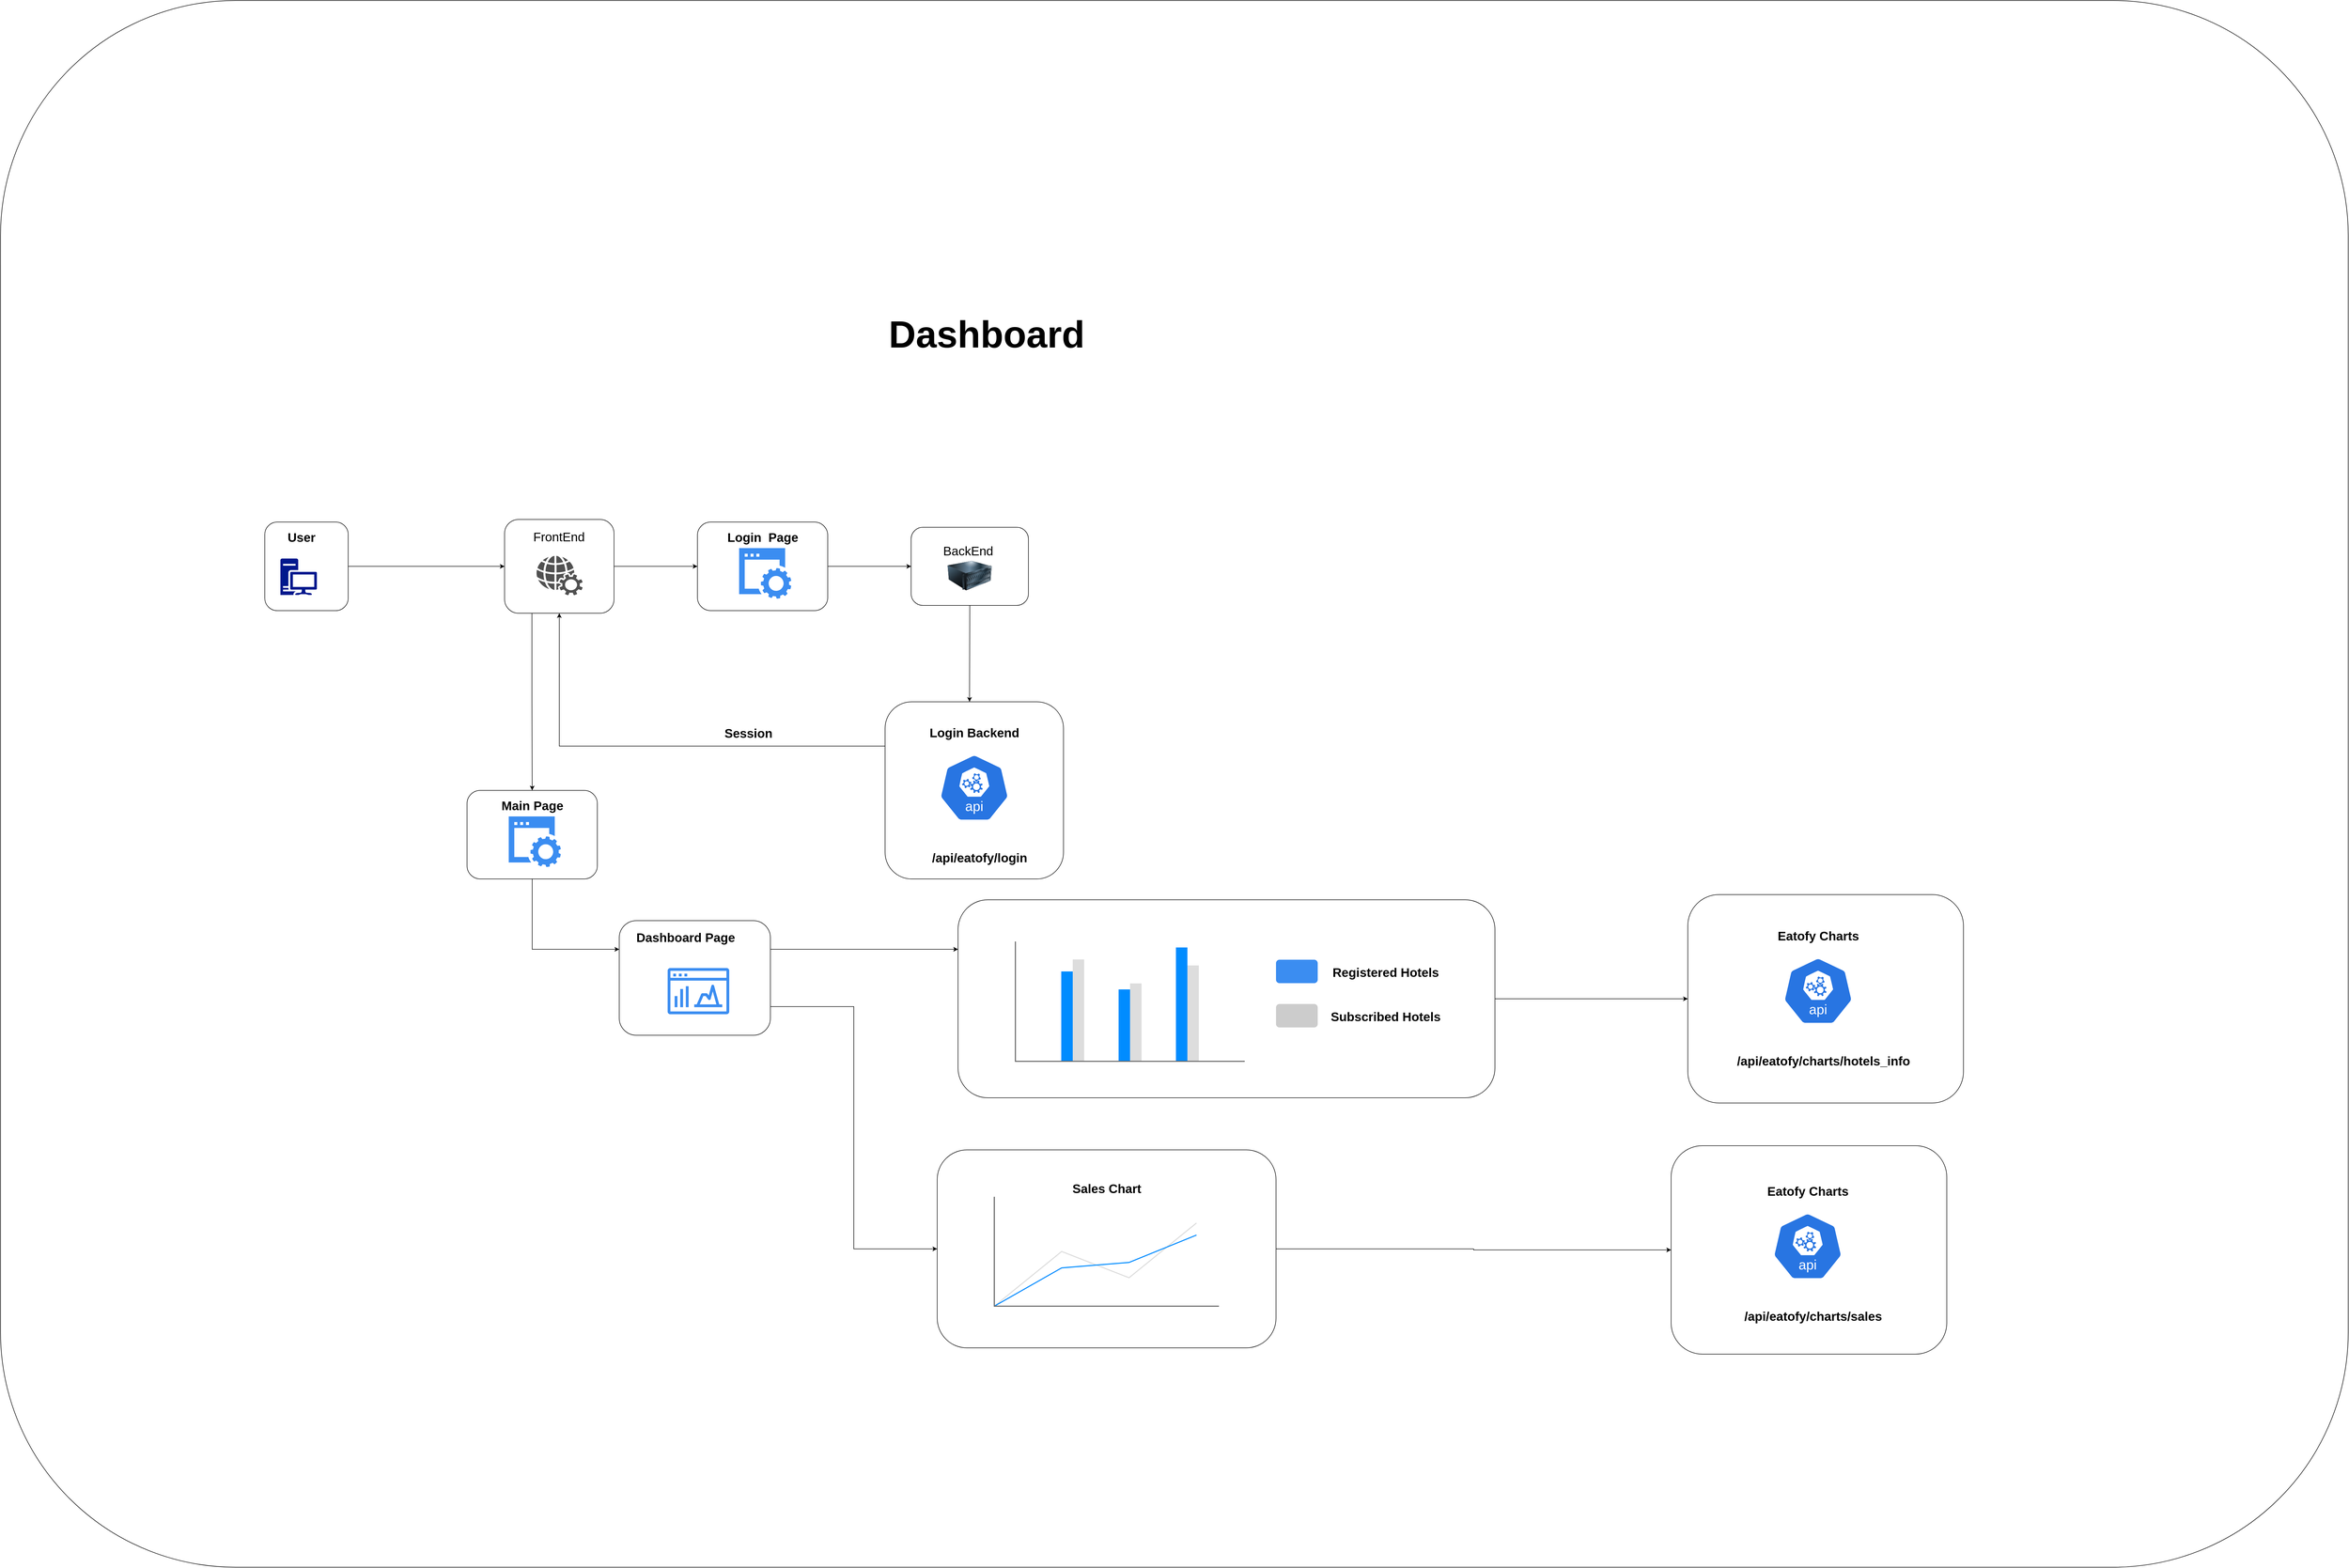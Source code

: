 <mxfile version="24.5.1" type="github" pages="3">
  <diagram name="Dashboard" id="fUNp-02ss8JfLxEierWM">
    <mxGraphModel dx="3783" dy="2800" grid="1" gridSize="10" guides="1" tooltips="1" connect="1" arrows="1" fold="1" page="1" pageScale="1" pageWidth="850" pageHeight="1100" background="none" math="0" shadow="0">
      <root>
        <mxCell id="0" />
        <mxCell id="1" parent="0" />
        <mxCell id="M37YozFDmxc83gTw7rp_-5" value="" style="group" parent="1" vertex="1" connectable="0">
          <mxGeometry x="-140" y="235" width="160" height="170" as="geometry" />
        </mxCell>
        <mxCell id="M37YozFDmxc83gTw7rp_-4" value="" style="rounded=1;whiteSpace=wrap;html=1;fillColor=none;" parent="M37YozFDmxc83gTw7rp_-5" vertex="1">
          <mxGeometry width="160" height="170" as="geometry" />
        </mxCell>
        <mxCell id="M37YozFDmxc83gTw7rp_-2" value="" style="sketch=0;aspect=fixed;pointerEvents=1;shadow=0;dashed=0;html=1;strokeColor=none;labelPosition=center;verticalLabelPosition=bottom;verticalAlign=top;align=center;fillColor=#00188D;shape=mxgraph.mscae.enterprise.workstation_client" parent="M37YozFDmxc83gTw7rp_-5" vertex="1">
          <mxGeometry x="30" y="70" width="70" height="70" as="geometry" />
        </mxCell>
        <mxCell id="M37YozFDmxc83gTw7rp_-3" value="&lt;b&gt;&lt;font style=&quot;font-size: 24px;&quot;&gt;User&lt;/font&gt;&lt;/b&gt;" style="text;html=1;align=center;verticalAlign=middle;resizable=0;points=[];autosize=1;strokeColor=none;fillColor=none;" parent="M37YozFDmxc83gTw7rp_-5" vertex="1">
          <mxGeometry x="30" y="10" width="80" height="40" as="geometry" />
        </mxCell>
        <mxCell id="M37YozFDmxc83gTw7rp_-17" value="" style="group" parent="1" vertex="1" connectable="0">
          <mxGeometry x="690" y="235" width="250" height="170" as="geometry" />
        </mxCell>
        <mxCell id="M37YozFDmxc83gTw7rp_-12" value="" style="rounded=1;whiteSpace=wrap;html=1;fillColor=none;" parent="M37YozFDmxc83gTw7rp_-17" vertex="1">
          <mxGeometry width="250" height="170" as="geometry" />
        </mxCell>
        <mxCell id="M37YozFDmxc83gTw7rp_-11" value="" style="sketch=0;html=1;aspect=fixed;strokeColor=none;shadow=0;fillColor=#3B8DF1;verticalAlign=top;labelPosition=center;verticalLabelPosition=bottom;shape=mxgraph.gcp2.website" parent="M37YozFDmxc83gTw7rp_-17" vertex="1">
          <mxGeometry x="80" y="50" width="100" height="97" as="geometry" />
        </mxCell>
        <mxCell id="M37YozFDmxc83gTw7rp_-13" value="&lt;font style=&quot;font-size: 24px;&quot;&gt;&lt;b&gt;Login&amp;nbsp; Page&lt;/b&gt;&lt;br&gt;&lt;/font&gt;" style="text;html=1;align=center;verticalAlign=middle;resizable=0;points=[];autosize=1;strokeColor=none;fillColor=none;" parent="M37YozFDmxc83gTw7rp_-17" vertex="1">
          <mxGeometry x="45" y="10" width="160" height="40" as="geometry" />
        </mxCell>
        <mxCell id="M37YozFDmxc83gTw7rp_-19" value="" style="group" parent="1" vertex="1" connectable="0">
          <mxGeometry x="1100" y="245" width="225" height="150" as="geometry" />
        </mxCell>
        <mxCell id="M37YozFDmxc83gTw7rp_-15" value="" style="image;html=1;image=img/lib/clip_art/computers/Server_128x128.png" parent="M37YozFDmxc83gTw7rp_-19" vertex="1">
          <mxGeometry x="69.75" y="52.941" width="85.5" height="79.412" as="geometry" />
        </mxCell>
        <mxCell id="IF1N73n7-NPw24mUX2SO-10" style="edgeStyle=orthogonalEdgeStyle;rounded=0;orthogonalLoop=1;jettySize=auto;html=1;exitX=0.5;exitY=1;exitDx=0;exitDy=0;" parent="M37YozFDmxc83gTw7rp_-19" source="M37YozFDmxc83gTw7rp_-16" edge="1">
          <mxGeometry relative="1" as="geometry">
            <mxPoint x="112" y="335" as="targetPoint" />
          </mxGeometry>
        </mxCell>
        <mxCell id="M37YozFDmxc83gTw7rp_-16" value="" style="rounded=1;whiteSpace=wrap;html=1;fillColor=none;" parent="M37YozFDmxc83gTw7rp_-19" vertex="1">
          <mxGeometry width="225" height="150" as="geometry" />
        </mxCell>
        <mxCell id="M37YozFDmxc83gTw7rp_-18" value="&lt;font style=&quot;font-size: 24px;&quot;&gt;BackEnd&lt;br&gt;&lt;/font&gt;" style="text;html=1;align=center;verticalAlign=middle;resizable=0;points=[];autosize=1;strokeColor=none;fillColor=none;" parent="M37YozFDmxc83gTw7rp_-19" vertex="1">
          <mxGeometry x="48.5" y="26.471" width="120" height="40" as="geometry" />
        </mxCell>
        <mxCell id="M37YozFDmxc83gTw7rp_-20" style="edgeStyle=orthogonalEdgeStyle;rounded=0;orthogonalLoop=1;jettySize=auto;html=1;exitX=1;exitY=0.5;exitDx=0;exitDy=0;entryX=0;entryY=0.5;entryDx=0;entryDy=0;" parent="1" source="M37YozFDmxc83gTw7rp_-12" target="M37YozFDmxc83gTw7rp_-16" edge="1">
          <mxGeometry relative="1" as="geometry" />
        </mxCell>
        <mxCell id="IF1N73n7-NPw24mUX2SO-3" value="" style="group" parent="1" vertex="1" connectable="0">
          <mxGeometry x="1050" y="580" width="342.29" height="340" as="geometry" />
        </mxCell>
        <mxCell id="M37YozFDmxc83gTw7rp_-21" value="" style="aspect=fixed;sketch=0;html=1;dashed=0;whitespace=wrap;verticalLabelPosition=bottom;verticalAlign=top;fillColor=#2875E2;strokeColor=#ffffff;points=[[0.005,0.63,0],[0.1,0.2,0],[0.9,0.2,0],[0.5,0,0],[0.995,0.63,0],[0.72,0.99,0],[0.5,1,0],[0.28,0.99,0]];shape=mxgraph.kubernetes.icon2;kubernetesLabel=1;prIcon=api" parent="IF1N73n7-NPw24mUX2SO-3" vertex="1">
          <mxGeometry x="103.43" y="100" width="135.42" height="130" as="geometry" />
        </mxCell>
        <mxCell id="M37YozFDmxc83gTw7rp_-23" value="&lt;b&gt;&lt;font style=&quot;font-size: 24px;&quot;&gt;Login Backend&lt;/font&gt;&lt;br&gt;&lt;/b&gt;" style="text;html=1;align=center;verticalAlign=middle;resizable=0;points=[];autosize=1;strokeColor=none;fillColor=none;" parent="IF1N73n7-NPw24mUX2SO-3" vertex="1">
          <mxGeometry x="71.14" y="40" width="200" height="40" as="geometry" />
        </mxCell>
        <mxCell id="M37YozFDmxc83gTw7rp_-24" value="" style="rounded=1;whiteSpace=wrap;html=1;fillColor=none;" parent="IF1N73n7-NPw24mUX2SO-3" vertex="1">
          <mxGeometry width="342.29" height="340" as="geometry" />
        </mxCell>
        <mxCell id="M37YozFDmxc83gTw7rp_-25" value="&lt;font style=&quot;font-size: 24px;&quot;&gt;&lt;b&gt;&lt;font&gt;/api/eatofy/login&lt;br&gt;&lt;/font&gt;&lt;/b&gt;&lt;/font&gt;" style="text;html=1;align=center;verticalAlign=middle;resizable=0;points=[];autosize=1;strokeColor=none;fillColor=none;" parent="IF1N73n7-NPw24mUX2SO-3" vertex="1">
          <mxGeometry x="71.14" y="280" width="220" height="40" as="geometry" />
        </mxCell>
        <mxCell id="IF1N73n7-NPw24mUX2SO-9" style="edgeStyle=orthogonalEdgeStyle;rounded=0;orthogonalLoop=1;jettySize=auto;html=1;exitX=1;exitY=0.5;exitDx=0;exitDy=0;" parent="1" source="IF1N73n7-NPw24mUX2SO-4" target="M37YozFDmxc83gTw7rp_-12" edge="1">
          <mxGeometry relative="1" as="geometry" />
        </mxCell>
        <mxCell id="IF1N73n7-NPw24mUX2SO-18" style="edgeStyle=orthogonalEdgeStyle;rounded=0;orthogonalLoop=1;jettySize=auto;html=1;exitX=0.25;exitY=1;exitDx=0;exitDy=0;entryX=0.5;entryY=0;entryDx=0;entryDy=0;" parent="1" source="IF1N73n7-NPw24mUX2SO-4" target="IF1N73n7-NPw24mUX2SO-15" edge="1">
          <mxGeometry relative="1" as="geometry" />
        </mxCell>
        <mxCell id="IF1N73n7-NPw24mUX2SO-4" value="" style="rounded=1;whiteSpace=wrap;html=1;fillColor=none;" parent="1" vertex="1">
          <mxGeometry x="320" y="230" width="210" height="180" as="geometry" />
        </mxCell>
        <mxCell id="IF1N73n7-NPw24mUX2SO-5" value="" style="group" parent="1" vertex="1" connectable="0">
          <mxGeometry x="320" y="241" width="189" height="70" as="geometry" />
        </mxCell>
        <mxCell id="IF1N73n7-NPw24mUX2SO-2" value="&lt;font style=&quot;font-size: 24px;&quot;&gt;FrontEnd&lt;br&gt;&lt;/font&gt;" style="text;html=1;align=center;verticalAlign=middle;resizable=0;points=[];autosize=1;strokeColor=none;fillColor=none;" parent="IF1N73n7-NPw24mUX2SO-5" vertex="1">
          <mxGeometry x="38.61" y="2.807" width="130" height="40" as="geometry" />
        </mxCell>
        <mxCell id="IF1N73n7-NPw24mUX2SO-7" value="" style="sketch=0;pointerEvents=1;shadow=0;dashed=0;html=1;strokeColor=none;fillColor=#505050;labelPosition=center;verticalLabelPosition=bottom;verticalAlign=top;outlineConnect=0;align=center;shape=mxgraph.office.concepts.web_services;" parent="1" vertex="1">
          <mxGeometry x="381" y="300" width="88.75" height="75.45" as="geometry" />
        </mxCell>
        <mxCell id="IF1N73n7-NPw24mUX2SO-8" style="edgeStyle=orthogonalEdgeStyle;rounded=0;orthogonalLoop=1;jettySize=auto;html=1;exitX=1;exitY=0.5;exitDx=0;exitDy=0;" parent="1" source="M37YozFDmxc83gTw7rp_-4" target="IF1N73n7-NPw24mUX2SO-4" edge="1">
          <mxGeometry relative="1" as="geometry" />
        </mxCell>
        <mxCell id="IF1N73n7-NPw24mUX2SO-11" style="edgeStyle=orthogonalEdgeStyle;rounded=0;orthogonalLoop=1;jettySize=auto;html=1;exitX=0;exitY=0.25;exitDx=0;exitDy=0;entryX=0.5;entryY=1;entryDx=0;entryDy=0;" parent="1" source="M37YozFDmxc83gTw7rp_-24" target="IF1N73n7-NPw24mUX2SO-4" edge="1">
          <mxGeometry relative="1" as="geometry" />
        </mxCell>
        <mxCell id="IF1N73n7-NPw24mUX2SO-13" value="&lt;h1 style=&quot;margin-top: 0px;&quot;&gt;Session&lt;/h1&gt;" style="text;html=1;whiteSpace=wrap;overflow=hidden;rounded=0;" parent="1" vertex="1">
          <mxGeometry x="740" y="620" width="105" height="60" as="geometry" />
        </mxCell>
        <mxCell id="IF1N73n7-NPw24mUX2SO-14" value="" style="group" parent="1" vertex="1" connectable="0">
          <mxGeometry x="248" y="750" width="250" height="170" as="geometry" />
        </mxCell>
        <mxCell id="IF1N73n7-NPw24mUX2SO-15" value="" style="rounded=1;whiteSpace=wrap;html=1;fillColor=none;" parent="IF1N73n7-NPw24mUX2SO-14" vertex="1">
          <mxGeometry width="250" height="170" as="geometry" />
        </mxCell>
        <mxCell id="IF1N73n7-NPw24mUX2SO-16" value="" style="sketch=0;html=1;aspect=fixed;strokeColor=none;shadow=0;fillColor=#3B8DF1;verticalAlign=top;labelPosition=center;verticalLabelPosition=bottom;shape=mxgraph.gcp2.website" parent="IF1N73n7-NPw24mUX2SO-14" vertex="1">
          <mxGeometry x="80" y="50" width="100" height="97" as="geometry" />
        </mxCell>
        <mxCell id="IF1N73n7-NPw24mUX2SO-17" value="&lt;font style=&quot;font-size: 24px;&quot;&gt;&lt;b&gt;Main Page&lt;/b&gt;&lt;br&gt;&lt;/font&gt;" style="text;html=1;align=center;verticalAlign=middle;resizable=0;points=[];autosize=1;strokeColor=none;fillColor=none;" parent="IF1N73n7-NPw24mUX2SO-14" vertex="1">
          <mxGeometry x="50" y="10" width="150" height="40" as="geometry" />
        </mxCell>
        <mxCell id="IF1N73n7-NPw24mUX2SO-19" value="" style="group" parent="1" vertex="1" connectable="0">
          <mxGeometry x="540" y="1000" width="290" height="220" as="geometry" />
        </mxCell>
        <mxCell id="IF1N73n7-NPw24mUX2SO-20" value="" style="rounded=1;whiteSpace=wrap;html=1;fillColor=none;" parent="IF1N73n7-NPw24mUX2SO-19" vertex="1">
          <mxGeometry width="290" height="220" as="geometry" />
        </mxCell>
        <mxCell id="IF1N73n7-NPw24mUX2SO-22" value="&lt;font style=&quot;font-size: 24px;&quot;&gt;&lt;b&gt;Dashboard Page&lt;/b&gt;&lt;br&gt;&lt;/font&gt;" style="text;html=1;align=center;verticalAlign=middle;resizable=0;points=[];autosize=1;strokeColor=none;fillColor=none;" parent="IF1N73n7-NPw24mUX2SO-19" vertex="1">
          <mxGeometry x="17.4" y="12.941" width="220" height="40" as="geometry" />
        </mxCell>
        <mxCell id="IF1N73n7-NPw24mUX2SO-26" value="" style="sketch=0;outlineConnect=0;fontColor=#232F3E;gradientColor=none;fillColor=#3B8DF1;strokeColor=none;dashed=0;verticalLabelPosition=bottom;verticalAlign=top;align=center;html=1;fontSize=12;fontStyle=0;aspect=fixed;pointerEvents=1;shape=mxgraph.aws4.opensearch_dashboards;" parent="IF1N73n7-NPw24mUX2SO-19" vertex="1">
          <mxGeometry x="92.8" y="90.588" width="118.202" height="89.412" as="geometry" />
        </mxCell>
        <mxCell id="IF1N73n7-NPw24mUX2SO-23" style="edgeStyle=orthogonalEdgeStyle;rounded=0;orthogonalLoop=1;jettySize=auto;html=1;exitX=0.5;exitY=1;exitDx=0;exitDy=0;entryX=0;entryY=0.25;entryDx=0;entryDy=0;" parent="1" source="IF1N73n7-NPw24mUX2SO-15" target="IF1N73n7-NPw24mUX2SO-20" edge="1">
          <mxGeometry relative="1" as="geometry" />
        </mxCell>
        <mxCell id="IF1N73n7-NPw24mUX2SO-35" value="" style="group" parent="1" vertex="1" connectable="0">
          <mxGeometry x="1190" y="960" width="1580" height="590" as="geometry" />
        </mxCell>
        <mxCell id="IF1N73n7-NPw24mUX2SO-27" value="" style="verticalLabelPosition=bottom;shadow=0;dashed=0;align=center;html=1;verticalAlign=top;strokeWidth=1;shape=mxgraph.mockup.graphics.columnChart;strokeColor2=none;strokeColor3=#666666;fillColor2=#008cff;fillColor3=#dddddd;fillColor=none;strokeColor=none;" parent="IF1N73n7-NPw24mUX2SO-35" vertex="1">
          <mxGeometry x="110" y="80" width="440" height="230" as="geometry" />
        </mxCell>
        <mxCell id="IF1N73n7-NPw24mUX2SO-29" value="Registered Hotels" style="text;strokeColor=none;fillColor=none;html=1;fontSize=24;fontStyle=1;verticalAlign=middle;align=center;" parent="IF1N73n7-NPw24mUX2SO-35" vertex="1">
          <mxGeometry x="700" y="115" width="240" height="50" as="geometry" />
        </mxCell>
        <mxCell id="IF1N73n7-NPw24mUX2SO-30" value="" style="rounded=1;whiteSpace=wrap;html=1;fillColor=#3B8DF1;strokeColor=none;" parent="IF1N73n7-NPw24mUX2SO-35" vertex="1">
          <mxGeometry x="610" y="115" width="80" height="45" as="geometry" />
        </mxCell>
        <mxCell id="IF1N73n7-NPw24mUX2SO-31" value="" style="rounded=1;whiteSpace=wrap;html=1;fillColor=#CCCCCC;strokeColor=none;" parent="IF1N73n7-NPw24mUX2SO-35" vertex="1">
          <mxGeometry x="610" y="200" width="80" height="45" as="geometry" />
        </mxCell>
        <mxCell id="IF1N73n7-NPw24mUX2SO-32" value="Subscribed Hotels" style="text;strokeColor=none;fillColor=none;html=1;fontSize=24;fontStyle=1;verticalAlign=middle;align=center;" parent="IF1N73n7-NPw24mUX2SO-35" vertex="1">
          <mxGeometry x="700" y="200" width="240" height="50" as="geometry" />
        </mxCell>
        <mxCell id="IF1N73n7-NPw24mUX2SO-34" value="" style="rounded=1;whiteSpace=wrap;html=1;fillColor=none;" parent="IF1N73n7-NPw24mUX2SO-35" vertex="1">
          <mxGeometry width="1030" height="380" as="geometry" />
        </mxCell>
        <mxCell id="IF1N73n7-NPw24mUX2SO-37" value="" style="group" parent="1" vertex="1" connectable="0">
          <mxGeometry x="1150" y="1440" width="650" height="380" as="geometry" />
        </mxCell>
        <mxCell id="IF1N73n7-NPw24mUX2SO-28" value="" style="verticalLabelPosition=bottom;shadow=0;dashed=0;align=center;html=1;verticalAlign=top;strokeWidth=1;shape=mxgraph.mockup.graphics.lineChart;strokeColor2=#666666;strokeColor3=#008cff;strokeColor4=#dddddd;fillColor=none;strokeColor=none;gradientColor=none;fillStyle=auto;" parent="IF1N73n7-NPw24mUX2SO-37" vertex="1">
          <mxGeometry x="109.5" y="90" width="431" height="210" as="geometry" />
        </mxCell>
        <mxCell id="IF1N73n7-NPw24mUX2SO-33" value="Sales Chart" style="text;strokeColor=none;fillColor=none;html=1;fontSize=24;fontStyle=1;verticalAlign=middle;align=center;" parent="IF1N73n7-NPw24mUX2SO-37" vertex="1">
          <mxGeometry x="205" y="50" width="240" height="50" as="geometry" />
        </mxCell>
        <mxCell id="IF1N73n7-NPw24mUX2SO-36" value="" style="rounded=1;whiteSpace=wrap;html=1;fillColor=none;" parent="IF1N73n7-NPw24mUX2SO-37" vertex="1">
          <mxGeometry width="650" height="380" as="geometry" />
        </mxCell>
        <mxCell id="IF1N73n7-NPw24mUX2SO-39" style="edgeStyle=orthogonalEdgeStyle;rounded=0;orthogonalLoop=1;jettySize=auto;html=1;exitX=1;exitY=0.75;exitDx=0;exitDy=0;entryX=0;entryY=0.5;entryDx=0;entryDy=0;" parent="1" source="IF1N73n7-NPw24mUX2SO-20" target="IF1N73n7-NPw24mUX2SO-36" edge="1">
          <mxGeometry relative="1" as="geometry" />
        </mxCell>
        <mxCell id="IF1N73n7-NPw24mUX2SO-45" value="" style="group" parent="1" vertex="1" connectable="0">
          <mxGeometry x="2590" y="950" width="528.86" height="400" as="geometry" />
        </mxCell>
        <mxCell id="IF1N73n7-NPw24mUX2SO-41" value="" style="aspect=fixed;sketch=0;html=1;dashed=0;whitespace=wrap;verticalLabelPosition=bottom;verticalAlign=top;fillColor=#2875E2;strokeColor=#ffffff;points=[[0.005,0.63,0],[0.1,0.2,0],[0.9,0.2,0],[0.5,0,0],[0.995,0.63,0],[0.72,0.99,0],[0.5,1,0],[0.28,0.99,0]];shape=mxgraph.kubernetes.icon2;kubernetesLabel=1;prIcon=api" parent="IF1N73n7-NPw24mUX2SO-45" vertex="1">
          <mxGeometry x="182.29" y="120" width="135.42" height="130" as="geometry" />
        </mxCell>
        <mxCell id="IF1N73n7-NPw24mUX2SO-43" value="" style="rounded=1;whiteSpace=wrap;html=1;fillColor=none;" parent="IF1N73n7-NPw24mUX2SO-45" vertex="1">
          <mxGeometry width="528.86" height="400" as="geometry" />
        </mxCell>
        <mxCell id="IF1N73n7-NPw24mUX2SO-42" value="&lt;b&gt;&lt;font style=&quot;font-size: 24px;&quot;&gt;Eatofy Charts&lt;/font&gt;&lt;br&gt;&lt;/b&gt;" style="text;html=1;align=center;verticalAlign=middle;resizable=0;points=[];autosize=1;strokeColor=none;fillColor=none;" parent="IF1N73n7-NPw24mUX2SO-45" vertex="1">
          <mxGeometry x="155" y="60" width="190" height="40" as="geometry" />
        </mxCell>
        <mxCell id="IF1N73n7-NPw24mUX2SO-44" value="&lt;font style=&quot;font-size: 24px;&quot;&gt;&lt;b&gt;&lt;font&gt;/api/eatofy/charts/hotels_info&lt;br&gt;&lt;/font&gt;&lt;/b&gt;&lt;/font&gt;" style="text;html=1;align=center;verticalAlign=middle;resizable=0;points=[];autosize=1;strokeColor=none;fillColor=none;" parent="IF1N73n7-NPw24mUX2SO-45" vertex="1">
          <mxGeometry x="70" y="300" width="380" height="40" as="geometry" />
        </mxCell>
        <mxCell id="IF1N73n7-NPw24mUX2SO-46" style="edgeStyle=orthogonalEdgeStyle;rounded=0;orthogonalLoop=1;jettySize=auto;html=1;exitX=1;exitY=0.5;exitDx=0;exitDy=0;" parent="1" source="IF1N73n7-NPw24mUX2SO-34" target="IF1N73n7-NPw24mUX2SO-43" edge="1">
          <mxGeometry relative="1" as="geometry" />
        </mxCell>
        <mxCell id="IF1N73n7-NPw24mUX2SO-48" value="" style="aspect=fixed;sketch=0;html=1;dashed=0;whitespace=wrap;verticalLabelPosition=bottom;verticalAlign=top;fillColor=#2875E2;strokeColor=#ffffff;points=[[0.005,0.63,0],[0.1,0.2,0],[0.9,0.2,0],[0.5,0,0],[0.995,0.63,0],[0.72,0.99,0],[0.5,1,0],[0.28,0.99,0]];shape=mxgraph.kubernetes.icon2;kubernetesLabel=1;prIcon=api" parent="1" vertex="1">
          <mxGeometry x="2752.29" y="1560" width="135.42" height="130" as="geometry" />
        </mxCell>
        <mxCell id="IF1N73n7-NPw24mUX2SO-49" value="" style="rounded=1;whiteSpace=wrap;html=1;fillColor=none;" parent="1" vertex="1">
          <mxGeometry x="2558" y="1432" width="528.86" height="400" as="geometry" />
        </mxCell>
        <mxCell id="IF1N73n7-NPw24mUX2SO-50" value="&lt;b&gt;&lt;font style=&quot;font-size: 24px;&quot;&gt;Eatofy Charts&lt;/font&gt;&lt;br&gt;&lt;/b&gt;" style="text;html=1;align=center;verticalAlign=middle;resizable=0;points=[];autosize=1;strokeColor=none;fillColor=none;" parent="1" vertex="1">
          <mxGeometry x="2725" y="1500" width="190" height="40" as="geometry" />
        </mxCell>
        <mxCell id="IF1N73n7-NPw24mUX2SO-51" value="&lt;font style=&quot;font-size: 24px;&quot;&gt;&lt;b&gt;&lt;font&gt;/api/eatofy/charts/sales&lt;/font&gt;&lt;/b&gt;&lt;/font&gt;" style="text;html=1;align=center;verticalAlign=middle;resizable=0;points=[];autosize=1;strokeColor=none;fillColor=none;" parent="1" vertex="1">
          <mxGeometry x="2680" y="1740" width="300" height="40" as="geometry" />
        </mxCell>
        <mxCell id="IF1N73n7-NPw24mUX2SO-52" style="edgeStyle=orthogonalEdgeStyle;rounded=0;orthogonalLoop=1;jettySize=auto;html=1;exitX=1;exitY=0.5;exitDx=0;exitDy=0;" parent="1" source="IF1N73n7-NPw24mUX2SO-36" target="IF1N73n7-NPw24mUX2SO-49" edge="1">
          <mxGeometry relative="1" as="geometry" />
        </mxCell>
        <mxCell id="IF1N73n7-NPw24mUX2SO-56" value="&lt;font style=&quot;font-size: 72px;&quot;&gt;&lt;b&gt;Dashboard&lt;/b&gt;&lt;/font&gt;" style="text;html=1;align=center;verticalAlign=middle;whiteSpace=wrap;rounded=0;" parent="1" vertex="1">
          <mxGeometry x="930" y="-250" width="630" height="250" as="geometry" />
        </mxCell>
        <mxCell id="IF1N73n7-NPw24mUX2SO-57" style="edgeStyle=orthogonalEdgeStyle;rounded=0;orthogonalLoop=1;jettySize=auto;html=1;exitX=0.5;exitY=1;exitDx=0;exitDy=0;" parent="1" edge="1">
          <mxGeometry relative="1" as="geometry">
            <mxPoint x="1330" y="2010" as="sourcePoint" />
            <mxPoint x="1330" y="2010" as="targetPoint" />
          </mxGeometry>
        </mxCell>
        <mxCell id="IF1N73n7-NPw24mUX2SO-112" value="" style="rounded=1;whiteSpace=wrap;html=1;fillColor=none;movable=0;resizable=0;rotatable=0;deletable=0;editable=0;locked=1;connectable=0;" parent="1" vertex="1">
          <mxGeometry x="-647" y="-766" width="4504" height="3007" as="geometry" />
        </mxCell>
        <mxCell id="IF1N73n7-NPw24mUX2SO-110" style="edgeStyle=orthogonalEdgeStyle;rounded=0;orthogonalLoop=1;jettySize=auto;html=1;exitX=1;exitY=0.25;exitDx=0;exitDy=0;entryX=0;entryY=0.25;entryDx=0;entryDy=0;" parent="1" source="IF1N73n7-NPw24mUX2SO-20" target="IF1N73n7-NPw24mUX2SO-34" edge="1">
          <mxGeometry relative="1" as="geometry" />
        </mxCell>
      </root>
    </mxGraphModel>
  </diagram>
  <diagram id="atG_MLollO_3kL6Ypq51" name="Hotels">
    <mxGraphModel dx="4258" dy="1020" grid="1" gridSize="10" guides="1" tooltips="1" connect="1" arrows="1" fold="1" page="1" pageScale="1" pageWidth="850" pageHeight="1100" math="0" shadow="0">
      <root>
        <mxCell id="0" />
        <mxCell id="1" parent="0" />
        <mxCell id="s9FELSsNSAqin0PViHJm-1" value="&lt;b&gt;&lt;font style=&quot;font-size: 72px;&quot;&gt;Hotel&lt;/font&gt;&lt;/b&gt;" style="swimlane;whiteSpace=wrap;html=1;startSize=110;movable=1;resizable=1;rotatable=1;deletable=1;editable=1;locked=0;connectable=1;" vertex="1" parent="1">
          <mxGeometry x="-2380" y="420" width="1860" height="2700" as="geometry" />
        </mxCell>
        <mxCell id="RdX_t96qVj4kHY27d5ja-1" value="" style="group" vertex="1" connectable="0" parent="1">
          <mxGeometry x="-2300" y="695" width="160" height="170" as="geometry" />
        </mxCell>
        <mxCell id="RdX_t96qVj4kHY27d5ja-2" value="" style="rounded=1;whiteSpace=wrap;html=1;fillColor=none;" vertex="1" parent="RdX_t96qVj4kHY27d5ja-1">
          <mxGeometry width="160" height="170" as="geometry" />
        </mxCell>
        <mxCell id="RdX_t96qVj4kHY27d5ja-3" value="" style="sketch=0;aspect=fixed;pointerEvents=1;shadow=0;dashed=0;html=1;strokeColor=none;labelPosition=center;verticalLabelPosition=bottom;verticalAlign=top;align=center;fillColor=#00188D;shape=mxgraph.mscae.enterprise.workstation_client" vertex="1" parent="RdX_t96qVj4kHY27d5ja-1">
          <mxGeometry x="30" y="70" width="70" height="70" as="geometry" />
        </mxCell>
        <mxCell id="RdX_t96qVj4kHY27d5ja-4" value="&lt;b&gt;&lt;font style=&quot;font-size: 24px;&quot;&gt;User&lt;/font&gt;&lt;/b&gt;" style="text;html=1;align=center;verticalAlign=middle;resizable=0;points=[];autosize=1;strokeColor=none;fillColor=none;" vertex="1" parent="RdX_t96qVj4kHY27d5ja-1">
          <mxGeometry x="30" y="10" width="80" height="40" as="geometry" />
        </mxCell>
        <mxCell id="RdX_t96qVj4kHY27d5ja-5" value="" style="group" vertex="1" connectable="0" parent="1">
          <mxGeometry x="-1470" y="695" width="250" height="170" as="geometry" />
        </mxCell>
        <mxCell id="RdX_t96qVj4kHY27d5ja-6" value="" style="rounded=1;whiteSpace=wrap;html=1;fillColor=none;" vertex="1" parent="RdX_t96qVj4kHY27d5ja-5">
          <mxGeometry width="250" height="170" as="geometry" />
        </mxCell>
        <mxCell id="RdX_t96qVj4kHY27d5ja-7" value="" style="sketch=0;html=1;aspect=fixed;strokeColor=none;shadow=0;fillColor=#3B8DF1;verticalAlign=top;labelPosition=center;verticalLabelPosition=bottom;shape=mxgraph.gcp2.website" vertex="1" parent="RdX_t96qVj4kHY27d5ja-5">
          <mxGeometry x="80" y="50" width="100" height="97" as="geometry" />
        </mxCell>
        <mxCell id="RdX_t96qVj4kHY27d5ja-8" value="&lt;font style=&quot;font-size: 24px;&quot;&gt;&lt;b&gt;Login&amp;nbsp; Page&lt;/b&gt;&lt;br&gt;&lt;/font&gt;" style="text;html=1;align=center;verticalAlign=middle;resizable=0;points=[];autosize=1;strokeColor=none;fillColor=none;" vertex="1" parent="RdX_t96qVj4kHY27d5ja-5">
          <mxGeometry x="45" y="10" width="160" height="40" as="geometry" />
        </mxCell>
        <mxCell id="RdX_t96qVj4kHY27d5ja-9" value="" style="group" vertex="1" connectable="0" parent="1">
          <mxGeometry x="-1060" y="705" width="225" height="150" as="geometry" />
        </mxCell>
        <mxCell id="RdX_t96qVj4kHY27d5ja-10" value="" style="image;html=1;image=img/lib/clip_art/computers/Server_128x128.png" vertex="1" parent="RdX_t96qVj4kHY27d5ja-9">
          <mxGeometry x="69.75" y="52.941" width="85.5" height="79.412" as="geometry" />
        </mxCell>
        <mxCell id="RdX_t96qVj4kHY27d5ja-11" style="edgeStyle=orthogonalEdgeStyle;rounded=0;orthogonalLoop=1;jettySize=auto;html=1;exitX=0.5;exitY=1;exitDx=0;exitDy=0;" edge="1" parent="RdX_t96qVj4kHY27d5ja-9" source="RdX_t96qVj4kHY27d5ja-12">
          <mxGeometry relative="1" as="geometry">
            <mxPoint x="112" y="335" as="targetPoint" />
          </mxGeometry>
        </mxCell>
        <mxCell id="RdX_t96qVj4kHY27d5ja-12" value="" style="rounded=1;whiteSpace=wrap;html=1;fillColor=none;" vertex="1" parent="RdX_t96qVj4kHY27d5ja-9">
          <mxGeometry width="225" height="150" as="geometry" />
        </mxCell>
        <mxCell id="RdX_t96qVj4kHY27d5ja-13" value="&lt;font style=&quot;font-size: 24px;&quot;&gt;BackEnd&lt;br&gt;&lt;/font&gt;" style="text;html=1;align=center;verticalAlign=middle;resizable=0;points=[];autosize=1;strokeColor=none;fillColor=none;" vertex="1" parent="RdX_t96qVj4kHY27d5ja-9">
          <mxGeometry x="48.5" y="26.471" width="120" height="40" as="geometry" />
        </mxCell>
        <mxCell id="RdX_t96qVj4kHY27d5ja-14" style="edgeStyle=orthogonalEdgeStyle;rounded=0;orthogonalLoop=1;jettySize=auto;html=1;exitX=1;exitY=0.5;exitDx=0;exitDy=0;entryX=0;entryY=0.5;entryDx=0;entryDy=0;" edge="1" parent="1" source="RdX_t96qVj4kHY27d5ja-6" target="RdX_t96qVj4kHY27d5ja-12">
          <mxGeometry relative="1" as="geometry" />
        </mxCell>
        <mxCell id="RdX_t96qVj4kHY27d5ja-15" value="" style="group" vertex="1" connectable="0" parent="1">
          <mxGeometry x="-1110" y="1040" width="342.29" height="340" as="geometry" />
        </mxCell>
        <mxCell id="RdX_t96qVj4kHY27d5ja-16" value="" style="aspect=fixed;sketch=0;html=1;dashed=0;whitespace=wrap;verticalLabelPosition=bottom;verticalAlign=top;fillColor=#2875E2;strokeColor=#ffffff;points=[[0.005,0.63,0],[0.1,0.2,0],[0.9,0.2,0],[0.5,0,0],[0.995,0.63,0],[0.72,0.99,0],[0.5,1,0],[0.28,0.99,0]];shape=mxgraph.kubernetes.icon2;kubernetesLabel=1;prIcon=api" vertex="1" parent="RdX_t96qVj4kHY27d5ja-15">
          <mxGeometry x="103.43" y="100" width="135.42" height="130" as="geometry" />
        </mxCell>
        <mxCell id="RdX_t96qVj4kHY27d5ja-17" value="&lt;b&gt;&lt;font style=&quot;font-size: 24px;&quot;&gt;Login Backend&lt;/font&gt;&lt;br&gt;&lt;/b&gt;" style="text;html=1;align=center;verticalAlign=middle;resizable=0;points=[];autosize=1;strokeColor=none;fillColor=none;" vertex="1" parent="RdX_t96qVj4kHY27d5ja-15">
          <mxGeometry x="71.14" y="40" width="200" height="40" as="geometry" />
        </mxCell>
        <mxCell id="RdX_t96qVj4kHY27d5ja-18" value="" style="rounded=1;whiteSpace=wrap;html=1;fillColor=none;" vertex="1" parent="RdX_t96qVj4kHY27d5ja-15">
          <mxGeometry width="342.29" height="340" as="geometry" />
        </mxCell>
        <mxCell id="RdX_t96qVj4kHY27d5ja-19" value="&lt;font style=&quot;font-size: 24px;&quot;&gt;&lt;b&gt;&lt;font&gt;/api/eatofy/login&lt;br&gt;&lt;/font&gt;&lt;/b&gt;&lt;/font&gt;" style="text;html=1;align=center;verticalAlign=middle;resizable=0;points=[];autosize=1;strokeColor=none;fillColor=none;" vertex="1" parent="RdX_t96qVj4kHY27d5ja-15">
          <mxGeometry x="71.14" y="280" width="220" height="40" as="geometry" />
        </mxCell>
        <mxCell id="RdX_t96qVj4kHY27d5ja-20" style="edgeStyle=orthogonalEdgeStyle;rounded=0;orthogonalLoop=1;jettySize=auto;html=1;exitX=1;exitY=0.5;exitDx=0;exitDy=0;" edge="1" parent="1" source="RdX_t96qVj4kHY27d5ja-22" target="RdX_t96qVj4kHY27d5ja-6">
          <mxGeometry relative="1" as="geometry" />
        </mxCell>
        <mxCell id="RdX_t96qVj4kHY27d5ja-21" style="edgeStyle=orthogonalEdgeStyle;rounded=0;orthogonalLoop=1;jettySize=auto;html=1;exitX=0.25;exitY=1;exitDx=0;exitDy=0;entryX=0.5;entryY=0;entryDx=0;entryDy=0;" edge="1" parent="1" source="RdX_t96qVj4kHY27d5ja-22" target="RdX_t96qVj4kHY27d5ja-30">
          <mxGeometry relative="1" as="geometry" />
        </mxCell>
        <mxCell id="RdX_t96qVj4kHY27d5ja-22" value="" style="rounded=1;whiteSpace=wrap;html=1;fillColor=none;" vertex="1" parent="1">
          <mxGeometry x="-1840" y="690" width="210" height="180" as="geometry" />
        </mxCell>
        <mxCell id="RdX_t96qVj4kHY27d5ja-23" value="" style="group" vertex="1" connectable="0" parent="1">
          <mxGeometry x="-1840" y="701" width="189" height="70" as="geometry" />
        </mxCell>
        <mxCell id="RdX_t96qVj4kHY27d5ja-24" value="&lt;font style=&quot;font-size: 24px;&quot;&gt;FrontEnd&lt;br&gt;&lt;/font&gt;" style="text;html=1;align=center;verticalAlign=middle;resizable=0;points=[];autosize=1;strokeColor=none;fillColor=none;" vertex="1" parent="RdX_t96qVj4kHY27d5ja-23">
          <mxGeometry x="38.61" y="2.807" width="130" height="40" as="geometry" />
        </mxCell>
        <mxCell id="RdX_t96qVj4kHY27d5ja-25" value="" style="sketch=0;pointerEvents=1;shadow=0;dashed=0;html=1;strokeColor=none;fillColor=#505050;labelPosition=center;verticalLabelPosition=bottom;verticalAlign=top;outlineConnect=0;align=center;shape=mxgraph.office.concepts.web_services;" vertex="1" parent="1">
          <mxGeometry x="-1779" y="760" width="88.75" height="75.45" as="geometry" />
        </mxCell>
        <mxCell id="RdX_t96qVj4kHY27d5ja-26" style="edgeStyle=orthogonalEdgeStyle;rounded=0;orthogonalLoop=1;jettySize=auto;html=1;exitX=1;exitY=0.5;exitDx=0;exitDy=0;" edge="1" parent="1" source="RdX_t96qVj4kHY27d5ja-2" target="RdX_t96qVj4kHY27d5ja-22">
          <mxGeometry relative="1" as="geometry" />
        </mxCell>
        <mxCell id="RdX_t96qVj4kHY27d5ja-27" style="edgeStyle=orthogonalEdgeStyle;rounded=0;orthogonalLoop=1;jettySize=auto;html=1;exitX=0;exitY=0.25;exitDx=0;exitDy=0;entryX=0.5;entryY=1;entryDx=0;entryDy=0;" edge="1" parent="1" source="RdX_t96qVj4kHY27d5ja-18" target="RdX_t96qVj4kHY27d5ja-22">
          <mxGeometry relative="1" as="geometry" />
        </mxCell>
        <mxCell id="RdX_t96qVj4kHY27d5ja-28" value="&lt;h1 style=&quot;margin-top: 0px;&quot;&gt;Session&lt;/h1&gt;" style="text;html=1;whiteSpace=wrap;overflow=hidden;rounded=0;" vertex="1" parent="1">
          <mxGeometry x="-1420" y="1080" width="105" height="60" as="geometry" />
        </mxCell>
        <mxCell id="RdX_t96qVj4kHY27d5ja-29" value="" style="group" vertex="1" connectable="0" parent="1">
          <mxGeometry x="-1914" y="1270" width="250" height="170" as="geometry" />
        </mxCell>
        <mxCell id="RdX_t96qVj4kHY27d5ja-30" value="" style="rounded=1;whiteSpace=wrap;html=1;fillColor=none;" vertex="1" parent="RdX_t96qVj4kHY27d5ja-29">
          <mxGeometry width="250" height="170" as="geometry" />
        </mxCell>
        <mxCell id="RdX_t96qVj4kHY27d5ja-32" value="&lt;font style=&quot;font-size: 24px;&quot;&gt;&lt;b&gt;Main Page&lt;/b&gt;&lt;br&gt;&lt;/font&gt;" style="text;html=1;align=center;verticalAlign=middle;resizable=0;points=[];autosize=1;strokeColor=none;fillColor=none;" vertex="1" parent="RdX_t96qVj4kHY27d5ja-29">
          <mxGeometry x="50" y="10" width="150" height="40" as="geometry" />
        </mxCell>
        <mxCell id="RdX_t96qVj4kHY27d5ja-118" value="" style="sketch=0;html=1;aspect=fixed;strokeColor=none;shadow=0;fillColor=#3B8DF1;verticalAlign=top;labelPosition=center;verticalLabelPosition=bottom;shape=mxgraph.gcp2.website" vertex="1" parent="RdX_t96qVj4kHY27d5ja-29">
          <mxGeometry x="73.46" y="60" width="103.09" height="100" as="geometry" />
        </mxCell>
        <mxCell id="sFxwywN458ADcjxwZdjk-34" style="edgeStyle=orthogonalEdgeStyle;rounded=0;orthogonalLoop=1;jettySize=auto;html=1;entryX=0.5;entryY=0;entryDx=0;entryDy=0;" edge="1" parent="1" source="RdX_t96qVj4kHY27d5ja-77" target="RdX_t96qVj4kHY27d5ja-110">
          <mxGeometry relative="1" as="geometry">
            <Array as="points">
              <mxPoint x="-2125" y="2720" />
              <mxPoint x="-1475" y="2720" />
            </Array>
          </mxGeometry>
        </mxCell>
        <mxCell id="RdX_t96qVj4kHY27d5ja-77" value="" style="sketch=0;shadow=0;dashed=0;html=1;strokeColor=none;labelPosition=center;verticalLabelPosition=bottom;verticalAlign=top;outlineConnect=0;align=center;shape=mxgraph.office.databases.database_mini_2;fillColor=#2072B8;" vertex="1" parent="1">
          <mxGeometry x="-2165" y="2554" width="80" height="90" as="geometry" />
        </mxCell>
        <mxCell id="sFxwywN458ADcjxwZdjk-35" style="edgeStyle=orthogonalEdgeStyle;rounded=0;orthogonalLoop=1;jettySize=auto;html=1;" edge="1" parent="1" source="RdX_t96qVj4kHY27d5ja-78" target="RdX_t96qVj4kHY27d5ja-81">
          <mxGeometry relative="1" as="geometry">
            <Array as="points">
              <mxPoint x="-1704" y="2720" />
              <mxPoint x="-1475" y="2720" />
            </Array>
          </mxGeometry>
        </mxCell>
        <mxCell id="RdX_t96qVj4kHY27d5ja-78" value="" style="sketch=0;shadow=0;dashed=0;html=1;strokeColor=none;labelPosition=center;verticalLabelPosition=bottom;verticalAlign=top;outlineConnect=0;align=center;shape=mxgraph.office.databases.database_mini_2;fillColor=#2072B8;" vertex="1" parent="1">
          <mxGeometry x="-1744" y="2555" width="80" height="90" as="geometry" />
        </mxCell>
        <mxCell id="sFxwywN458ADcjxwZdjk-36" style="edgeStyle=orthogonalEdgeStyle;rounded=0;orthogonalLoop=1;jettySize=auto;html=1;" edge="1" parent="1" source="RdX_t96qVj4kHY27d5ja-79" target="RdX_t96qVj4kHY27d5ja-81">
          <mxGeometry relative="1" as="geometry">
            <Array as="points">
              <mxPoint x="-1303" y="2720" />
              <mxPoint x="-1475" y="2720" />
            </Array>
          </mxGeometry>
        </mxCell>
        <mxCell id="RdX_t96qVj4kHY27d5ja-79" value="" style="sketch=0;shadow=0;dashed=0;html=1;strokeColor=none;labelPosition=center;verticalLabelPosition=bottom;verticalAlign=top;outlineConnect=0;align=center;shape=mxgraph.office.databases.database_mini_2;fillColor=#2072B8;" vertex="1" parent="1">
          <mxGeometry x="-1343" y="2557" width="80" height="90" as="geometry" />
        </mxCell>
        <mxCell id="sFxwywN458ADcjxwZdjk-37" style="edgeStyle=orthogonalEdgeStyle;rounded=0;orthogonalLoop=1;jettySize=auto;html=1;" edge="1" parent="1" source="RdX_t96qVj4kHY27d5ja-80" target="RdX_t96qVj4kHY27d5ja-81">
          <mxGeometry relative="1" as="geometry">
            <Array as="points">
              <mxPoint x="-879" y="2720" />
              <mxPoint x="-1475" y="2720" />
            </Array>
          </mxGeometry>
        </mxCell>
        <mxCell id="RdX_t96qVj4kHY27d5ja-80" value="" style="sketch=0;shadow=0;dashed=0;html=1;strokeColor=none;labelPosition=center;verticalLabelPosition=bottom;verticalAlign=top;outlineConnect=0;align=center;shape=mxgraph.office.databases.database_mini_2;fillColor=#2072B8;" vertex="1" parent="1">
          <mxGeometry x="-919" y="2545" width="80" height="90" as="geometry" />
        </mxCell>
        <mxCell id="RdX_t96qVj4kHY27d5ja-81" value="" style="sketch=0;shadow=0;dashed=0;html=1;strokeColor=none;labelPosition=center;verticalLabelPosition=bottom;verticalAlign=top;outlineConnect=0;align=center;shape=mxgraph.office.databases.database_mini_1;fillColor=#2072B8;" vertex="1" parent="1">
          <mxGeometry x="-1630" y="2808" width="310" height="280" as="geometry" />
        </mxCell>
        <mxCell id="RdX_t96qVj4kHY27d5ja-82" value="" style="group" vertex="1" connectable="0" parent="1">
          <mxGeometry x="-2240" y="1841" width="230" height="200" as="geometry" />
        </mxCell>
        <mxCell id="RdX_t96qVj4kHY27d5ja-83" value="" style="rounded=1;whiteSpace=wrap;html=1;fillColor=none;" vertex="1" parent="RdX_t96qVj4kHY27d5ja-82">
          <mxGeometry width="230.0" height="200" as="geometry" />
        </mxCell>
        <mxCell id="RdX_t96qVj4kHY27d5ja-85" value="&lt;font style=&quot;font-size: 24px;&quot;&gt;&lt;b&gt;Register Hotel&lt;/b&gt;&lt;br&gt;&lt;/font&gt;" style="text;html=1;align=center;verticalAlign=middle;resizable=0;points=[];autosize=1;strokeColor=none;fillColor=none;" vertex="1" parent="RdX_t96qVj4kHY27d5ja-82">
          <mxGeometry x="21" y="11.765" width="200" height="40" as="geometry" />
        </mxCell>
        <mxCell id="RdX_t96qVj4kHY27d5ja-116" value="" style="sketch=0;pointerEvents=1;shadow=0;dashed=0;html=1;strokeColor=none;fillColor=#3B8DF1;labelPosition=center;verticalLabelPosition=bottom;verticalAlign=top;outlineConnect=0;align=center;shape=mxgraph.office.concepts.form;" vertex="1" parent="RdX_t96qVj4kHY27d5ja-82">
          <mxGeometry x="64" y="71" width="101" height="100" as="geometry" />
        </mxCell>
        <mxCell id="RdX_t96qVj4kHY27d5ja-98" value="" style="group" vertex="1" connectable="0" parent="1">
          <mxGeometry x="-1850" y="1844" width="300" height="200" as="geometry" />
        </mxCell>
        <mxCell id="RdX_t96qVj4kHY27d5ja-99" value="" style="rounded=1;whiteSpace=wrap;html=1;fillColor=none;" vertex="1" parent="RdX_t96qVj4kHY27d5ja-98">
          <mxGeometry width="290" height="200" as="geometry" />
        </mxCell>
        <mxCell id="RdX_t96qVj4kHY27d5ja-101" value="&lt;div&gt;&lt;font style=&quot;font-size: 24px;&quot;&gt;&lt;b&gt; Update Hotel&amp;nbsp;&lt;/b&gt;&lt;/font&gt;&lt;/div&gt;&lt;div&gt;&lt;font style=&quot;font-size: 24px;&quot;&gt;&lt;b&gt;Info / Subscription&lt;br&gt;&lt;/b&gt;&lt;/font&gt;&lt;/div&gt;" style="text;html=1;align=center;verticalAlign=middle;resizable=0;points=[];autosize=1;strokeColor=none;fillColor=none;" vertex="1" parent="RdX_t96qVj4kHY27d5ja-98">
          <mxGeometry x="12.708" y="8.765" width="250" height="70" as="geometry" />
        </mxCell>
        <mxCell id="RdX_t96qVj4kHY27d5ja-117" value="" style="sketch=0;pointerEvents=1;shadow=0;dashed=0;html=1;strokeColor=none;fillColor=#3B8DF1;labelPosition=center;verticalLabelPosition=bottom;verticalAlign=top;outlineConnect=0;align=center;shape=mxgraph.office.concepts.form;" vertex="1" parent="RdX_t96qVj4kHY27d5ja-98">
          <mxGeometry x="85.976" y="83" width="123.171" height="100" as="geometry" />
        </mxCell>
        <mxCell id="RdX_t96qVj4kHY27d5ja-110" value="&lt;div&gt;&lt;font color=&quot;#ffffff&quot; style=&quot;font-size: 24px;&quot;&gt;&lt;font&gt;Hotels &lt;/font&gt;&lt;br&gt;&lt;/font&gt;&lt;/div&gt;&lt;div&gt;&lt;font color=&quot;#ffffff&quot; style=&quot;font-size: 24px;&quot;&gt;Database&lt;/font&gt;&lt;/div&gt;" style="text;strokeColor=none;fillColor=none;html=1;fontSize=24;fontStyle=1;verticalAlign=middle;align=center;" vertex="1" parent="1">
          <mxGeometry x="-1650" y="2960" width="350" height="120" as="geometry" />
        </mxCell>
        <mxCell id="RdX_t96qVj4kHY27d5ja-119" value="" style="group" vertex="1" connectable="0" parent="1">
          <mxGeometry x="-1421" y="1843" width="230" height="200" as="geometry" />
        </mxCell>
        <mxCell id="RdX_t96qVj4kHY27d5ja-104" value="" style="sketch=0;html=1;aspect=fixed;strokeColor=none;shadow=0;fillColor=#3B8DF1;verticalAlign=top;labelPosition=center;verticalLabelPosition=bottom;shape=mxgraph.gcp2.website;container=0;" vertex="1" parent="RdX_t96qVj4kHY27d5ja-119">
          <mxGeometry x="74.6" y="81.824" width="84.333" height="81.803" as="geometry" />
        </mxCell>
        <mxCell id="RdX_t96qVj4kHY27d5ja-103" value="" style="rounded=1;whiteSpace=wrap;html=1;fillColor=none;container=0;" vertex="1" parent="RdX_t96qVj4kHY27d5ja-119">
          <mxGeometry width="230.0" height="200" as="geometry" />
        </mxCell>
        <mxCell id="RdX_t96qVj4kHY27d5ja-105" value="&lt;div&gt;&lt;font style=&quot;font-size: 24px;&quot;&gt;&lt;b&gt;Display Hotels&lt;/b&gt;&lt;/font&gt;&lt;/div&gt;&lt;div&gt;&lt;font style=&quot;font-size: 24px;&quot;&gt;&lt;b&gt;(Read)&lt;br&gt;&lt;/b&gt;&lt;/font&gt;&lt;/div&gt;" style="text;html=1;align=center;verticalAlign=middle;resizable=0;points=[];autosize=1;strokeColor=none;fillColor=none;container=0;" vertex="1" parent="RdX_t96qVj4kHY27d5ja-119">
          <mxGeometry x="22" y="4.765" width="200" height="70" as="geometry" />
        </mxCell>
        <mxCell id="RdX_t96qVj4kHY27d5ja-120" value="" style="group" vertex="1" connectable="0" parent="1">
          <mxGeometry x="-995" y="1840" width="230" height="200" as="geometry" />
        </mxCell>
        <mxCell id="RdX_t96qVj4kHY27d5ja-121" value="" style="sketch=0;html=1;aspect=fixed;strokeColor=none;shadow=0;fillColor=#3B8DF1;verticalAlign=top;labelPosition=center;verticalLabelPosition=bottom;shape=mxgraph.gcp2.website;container=0;" vertex="1" parent="RdX_t96qVj4kHY27d5ja-120">
          <mxGeometry x="74.6" y="81.824" width="84.333" height="81.803" as="geometry" />
        </mxCell>
        <mxCell id="RdX_t96qVj4kHY27d5ja-122" value="" style="rounded=1;whiteSpace=wrap;html=1;fillColor=none;container=0;" vertex="1" parent="RdX_t96qVj4kHY27d5ja-120">
          <mxGeometry width="230.0" height="200" as="geometry" />
        </mxCell>
        <mxCell id="RdX_t96qVj4kHY27d5ja-123" value="&lt;div&gt;&lt;font style=&quot;font-size: 24px;&quot;&gt;&lt;b&gt;Delete Hotel&amp;nbsp;&lt;/b&gt;&lt;/font&gt;&lt;/div&gt;&lt;div&gt;&lt;font style=&quot;font-size: 24px;&quot;&gt;&lt;b&gt;Info&lt;/b&gt;&lt;/font&gt;&lt;/div&gt;" style="text;html=1;align=center;verticalAlign=middle;resizable=0;points=[];autosize=1;strokeColor=none;fillColor=none;container=0;" vertex="1" parent="RdX_t96qVj4kHY27d5ja-120">
          <mxGeometry x="32" y="4.765" width="180" height="70" as="geometry" />
        </mxCell>
        <mxCell id="sFxwywN458ADcjxwZdjk-1" value="" style="group" vertex="1" connectable="0" parent="1">
          <mxGeometry x="-1500" y="1246" width="299.4" height="220" as="geometry" />
        </mxCell>
        <mxCell id="sFxwywN458ADcjxwZdjk-2" value="" style="rounded=1;whiteSpace=wrap;html=1;fillColor=none;" vertex="1" parent="sFxwywN458ADcjxwZdjk-1">
          <mxGeometry width="290" height="220" as="geometry" />
        </mxCell>
        <mxCell id="sFxwywN458ADcjxwZdjk-3" value="&lt;div&gt;&lt;font style=&quot;font-size: 24px;&quot;&gt;&lt;b&gt;Hotels Data&amp;nbsp;&lt;/b&gt;&lt;/font&gt;&lt;/div&gt;&lt;div&gt;&lt;font style=&quot;font-size: 24px;&quot;&gt;&lt;b&gt;Dashboard &lt;/b&gt;&lt;/font&gt;&lt;/div&gt;" style="text;html=1;align=center;verticalAlign=middle;resizable=0;points=[];autosize=1;strokeColor=none;fillColor=none;" vertex="1" parent="sFxwywN458ADcjxwZdjk-1">
          <mxGeometry x="64.4" y="6.941" width="170" height="70" as="geometry" />
        </mxCell>
        <mxCell id="sFxwywN458ADcjxwZdjk-4" value="" style="sketch=0;outlineConnect=0;fontColor=#232F3E;gradientColor=none;fillColor=#3B8DF1;strokeColor=none;dashed=0;verticalLabelPosition=bottom;verticalAlign=top;align=center;html=1;fontSize=12;fontStyle=0;aspect=fixed;pointerEvents=1;shape=mxgraph.aws4.opensearch_dashboards;" vertex="1" parent="sFxwywN458ADcjxwZdjk-1">
          <mxGeometry x="92.8" y="90.588" width="118.202" height="89.412" as="geometry" />
        </mxCell>
        <mxCell id="sFxwywN458ADcjxwZdjk-5" style="edgeStyle=orthogonalEdgeStyle;rounded=0;orthogonalLoop=1;jettySize=auto;html=1;exitX=1;exitY=0.5;exitDx=0;exitDy=0;" edge="1" parent="1" source="RdX_t96qVj4kHY27d5ja-30" target="sFxwywN458ADcjxwZdjk-2">
          <mxGeometry relative="1" as="geometry" />
        </mxCell>
        <mxCell id="sFxwywN458ADcjxwZdjk-6" style="edgeStyle=orthogonalEdgeStyle;rounded=0;orthogonalLoop=1;jettySize=auto;html=1;exitX=0.5;exitY=1;exitDx=0;exitDy=0;entryX=0.435;entryY=-0.069;entryDx=0;entryDy=0;entryPerimeter=0;" edge="1" parent="1" source="sFxwywN458ADcjxwZdjk-2" target="RdX_t96qVj4kHY27d5ja-85">
          <mxGeometry relative="1" as="geometry" />
        </mxCell>
        <mxCell id="sFxwywN458ADcjxwZdjk-7" style="edgeStyle=orthogonalEdgeStyle;rounded=0;orthogonalLoop=1;jettySize=auto;html=1;exitX=0.5;exitY=1;exitDx=0;exitDy=0;entryX=0.539;entryY=0.032;entryDx=0;entryDy=0;entryPerimeter=0;" edge="1" parent="1" source="sFxwywN458ADcjxwZdjk-2" target="RdX_t96qVj4kHY27d5ja-101">
          <mxGeometry relative="1" as="geometry" />
        </mxCell>
        <mxCell id="sFxwywN458ADcjxwZdjk-8" style="edgeStyle=orthogonalEdgeStyle;rounded=0;orthogonalLoop=1;jettySize=auto;html=1;exitX=0.5;exitY=1;exitDx=0;exitDy=0;" edge="1" parent="1" source="sFxwywN458ADcjxwZdjk-2" target="RdX_t96qVj4kHY27d5ja-105">
          <mxGeometry relative="1" as="geometry" />
        </mxCell>
        <mxCell id="sFxwywN458ADcjxwZdjk-12" style="edgeStyle=orthogonalEdgeStyle;rounded=0;orthogonalLoop=1;jettySize=auto;html=1;exitX=0.5;exitY=1;exitDx=0;exitDy=0;entryX=0.5;entryY=0;entryDx=0;entryDy=0;" edge="1" parent="1" source="RdX_t96qVj4kHY27d5ja-83" target="sFxwywN458ADcjxwZdjk-11">
          <mxGeometry relative="1" as="geometry" />
        </mxCell>
        <mxCell id="sFxwywN458ADcjxwZdjk-13" value="" style="group" vertex="1" connectable="0" parent="1">
          <mxGeometry x="-2286" y="2200" width="320" height="270" as="geometry" />
        </mxCell>
        <mxCell id="sFxwywN458ADcjxwZdjk-11" value="" style="rounded=1;whiteSpace=wrap;html=1;fillColor=none;" vertex="1" parent="sFxwywN458ADcjxwZdjk-13">
          <mxGeometry width="320" height="270" as="geometry" />
        </mxCell>
        <mxCell id="RdX_t96qVj4kHY27d5ja-111" value="" style="aspect=fixed;sketch=0;html=1;dashed=0;whitespace=wrap;verticalLabelPosition=bottom;verticalAlign=top;fillColor=#2875E2;strokeColor=#ffffff;points=[[0.005,0.63,0],[0.1,0.2,0],[0.9,0.2,0],[0.5,0,0],[0.995,0.63,0],[0.72,0.99,0],[0.5,1,0],[0.28,0.99,0]];shape=mxgraph.kubernetes.icon2;kubernetesLabel=1;prIcon=api" vertex="1" parent="sFxwywN458ADcjxwZdjk-13">
          <mxGeometry x="88.29" y="30" width="135.42" height="130" as="geometry" />
        </mxCell>
        <mxCell id="RdX_t96qVj4kHY27d5ja-112" value="&lt;font style=&quot;font-size: 24px;&quot;&gt;&lt;b&gt;&lt;font&gt;/api/eatofy/hotels/add&lt;/font&gt;&lt;/b&gt;&lt;/font&gt;" style="text;html=1;align=center;verticalAlign=middle;resizable=0;points=[];autosize=1;strokeColor=none;fillColor=none;" vertex="1" parent="sFxwywN458ADcjxwZdjk-13">
          <mxGeometry x="19" y="190" width="290" height="40" as="geometry" />
        </mxCell>
        <mxCell id="sFxwywN458ADcjxwZdjk-14" value="" style="group" vertex="1" connectable="0" parent="1">
          <mxGeometry x="-1863" y="2202" width="359" height="270" as="geometry" />
        </mxCell>
        <mxCell id="sFxwywN458ADcjxwZdjk-15" value="" style="rounded=1;whiteSpace=wrap;html=1;fillColor=none;" vertex="1" parent="sFxwywN458ADcjxwZdjk-14">
          <mxGeometry width="320" height="270" as="geometry" />
        </mxCell>
        <mxCell id="sFxwywN458ADcjxwZdjk-16" value="" style="aspect=fixed;sketch=0;html=1;dashed=0;whitespace=wrap;verticalLabelPosition=bottom;verticalAlign=top;fillColor=#2875E2;strokeColor=#ffffff;points=[[0.005,0.63,0],[0.1,0.2,0],[0.9,0.2,0],[0.5,0,0],[0.995,0.63,0],[0.72,0.99,0],[0.5,1,0],[0.28,0.99,0]];shape=mxgraph.kubernetes.icon2;kubernetesLabel=1;prIcon=api" vertex="1" parent="sFxwywN458ADcjxwZdjk-14">
          <mxGeometry x="88.29" y="30" width="135.42" height="130" as="geometry" />
        </mxCell>
        <mxCell id="sFxwywN458ADcjxwZdjk-17" value="&lt;font style=&quot;font-size: 24px;&quot;&gt;&lt;b&gt;&lt;font&gt;/api/eatofy/hotels/update&lt;/font&gt;&lt;/b&gt;&lt;/font&gt;" style="text;html=1;align=center;verticalAlign=middle;resizable=0;points=[];autosize=1;strokeColor=none;fillColor=none;" vertex="1" parent="sFxwywN458ADcjxwZdjk-14">
          <mxGeometry x="4" y="190" width="320" height="40" as="geometry" />
        </mxCell>
        <mxCell id="sFxwywN458ADcjxwZdjk-18" value="" style="group" vertex="1" connectable="0" parent="1">
          <mxGeometry x="-1465" y="2200" width="320" height="270" as="geometry" />
        </mxCell>
        <mxCell id="sFxwywN458ADcjxwZdjk-19" value="" style="rounded=1;whiteSpace=wrap;html=1;fillColor=none;" vertex="1" parent="sFxwywN458ADcjxwZdjk-18">
          <mxGeometry width="320" height="270" as="geometry" />
        </mxCell>
        <mxCell id="sFxwywN458ADcjxwZdjk-20" value="" style="aspect=fixed;sketch=0;html=1;dashed=0;whitespace=wrap;verticalLabelPosition=bottom;verticalAlign=top;fillColor=#2875E2;strokeColor=#ffffff;points=[[0.005,0.63,0],[0.1,0.2,0],[0.9,0.2,0],[0.5,0,0],[0.995,0.63,0],[0.72,0.99,0],[0.5,1,0],[0.28,0.99,0]];shape=mxgraph.kubernetes.icon2;kubernetesLabel=1;prIcon=api" vertex="1" parent="sFxwywN458ADcjxwZdjk-18">
          <mxGeometry x="88.29" y="30" width="135.42" height="130" as="geometry" />
        </mxCell>
        <mxCell id="sFxwywN458ADcjxwZdjk-21" value="&lt;font style=&quot;font-size: 24px;&quot;&gt;&lt;b&gt;&lt;font&gt;/api/eatofy/hotels/fetch&lt;/font&gt;&lt;/b&gt;&lt;/font&gt;" style="text;html=1;align=center;verticalAlign=middle;resizable=0;points=[];autosize=1;strokeColor=none;fillColor=none;" vertex="1" parent="sFxwywN458ADcjxwZdjk-18">
          <mxGeometry x="14" y="190" width="300" height="40" as="geometry" />
        </mxCell>
        <mxCell id="sFxwywN458ADcjxwZdjk-22" value="" style="group" vertex="1" connectable="0" parent="1">
          <mxGeometry x="-1038" y="2200" width="329" height="270" as="geometry" />
        </mxCell>
        <mxCell id="sFxwywN458ADcjxwZdjk-23" value="" style="rounded=1;whiteSpace=wrap;html=1;fillColor=none;" vertex="1" parent="sFxwywN458ADcjxwZdjk-22">
          <mxGeometry width="320" height="270" as="geometry" />
        </mxCell>
        <mxCell id="sFxwywN458ADcjxwZdjk-24" value="" style="aspect=fixed;sketch=0;html=1;dashed=0;whitespace=wrap;verticalLabelPosition=bottom;verticalAlign=top;fillColor=#2875E2;strokeColor=#ffffff;points=[[0.005,0.63,0],[0.1,0.2,0],[0.9,0.2,0],[0.5,0,0],[0.995,0.63,0],[0.72,0.99,0],[0.5,1,0],[0.28,0.99,0]];shape=mxgraph.kubernetes.icon2;kubernetesLabel=1;prIcon=api" vertex="1" parent="sFxwywN458ADcjxwZdjk-22">
          <mxGeometry x="88.29" y="30" width="135.42" height="130" as="geometry" />
        </mxCell>
        <mxCell id="sFxwywN458ADcjxwZdjk-25" value="&lt;font style=&quot;font-size: 24px;&quot;&gt;&lt;b&gt;&lt;font&gt;/api/eatofy/hotels/remove&lt;/font&gt;&lt;/b&gt;&lt;/font&gt;" style="text;html=1;align=center;verticalAlign=middle;resizable=0;points=[];autosize=1;strokeColor=none;fillColor=none;" vertex="1" parent="sFxwywN458ADcjxwZdjk-22">
          <mxGeometry x="-1" y="190" width="330" height="40" as="geometry" />
        </mxCell>
        <mxCell id="sFxwywN458ADcjxwZdjk-26" style="edgeStyle=orthogonalEdgeStyle;rounded=0;orthogonalLoop=1;jettySize=auto;html=1;exitX=0.5;exitY=1;exitDx=0;exitDy=0;entryX=0.5;entryY=0;entryDx=0;entryDy=0;" edge="1" parent="1" source="RdX_t96qVj4kHY27d5ja-99" target="sFxwywN458ADcjxwZdjk-15">
          <mxGeometry relative="1" as="geometry" />
        </mxCell>
        <mxCell id="sFxwywN458ADcjxwZdjk-27" style="edgeStyle=orthogonalEdgeStyle;rounded=0;orthogonalLoop=1;jettySize=auto;html=1;exitX=0.5;exitY=1;exitDx=0;exitDy=0;entryX=0.5;entryY=0;entryDx=0;entryDy=0;" edge="1" parent="1" source="RdX_t96qVj4kHY27d5ja-103" target="sFxwywN458ADcjxwZdjk-19">
          <mxGeometry relative="1" as="geometry" />
        </mxCell>
        <mxCell id="sFxwywN458ADcjxwZdjk-28" style="edgeStyle=orthogonalEdgeStyle;rounded=0;orthogonalLoop=1;jettySize=auto;html=1;exitX=0.5;exitY=1;exitDx=0;exitDy=0;entryX=0.5;entryY=0;entryDx=0;entryDy=0;" edge="1" parent="1" source="RdX_t96qVj4kHY27d5ja-122" target="sFxwywN458ADcjxwZdjk-23">
          <mxGeometry relative="1" as="geometry" />
        </mxCell>
        <mxCell id="sFxwywN458ADcjxwZdjk-29" style="edgeStyle=orthogonalEdgeStyle;rounded=0;orthogonalLoop=1;jettySize=auto;html=1;exitX=0.5;exitY=1;exitDx=0;exitDy=0;entryX=0.5;entryY=0;entryDx=0;entryDy=0;" edge="1" parent="1" source="sFxwywN458ADcjxwZdjk-2" target="RdX_t96qVj4kHY27d5ja-122">
          <mxGeometry relative="1" as="geometry">
            <Array as="points">
              <mxPoint x="-1355" y="1660" />
              <mxPoint x="-880" y="1660" />
            </Array>
          </mxGeometry>
        </mxCell>
        <mxCell id="sFxwywN458ADcjxwZdjk-30" style="edgeStyle=orthogonalEdgeStyle;rounded=0;orthogonalLoop=1;jettySize=auto;html=1;exitX=0.5;exitY=1;exitDx=0;exitDy=0;" edge="1" parent="1" source="sFxwywN458ADcjxwZdjk-11" target="RdX_t96qVj4kHY27d5ja-77">
          <mxGeometry relative="1" as="geometry" />
        </mxCell>
        <mxCell id="sFxwywN458ADcjxwZdjk-31" style="edgeStyle=orthogonalEdgeStyle;rounded=0;orthogonalLoop=1;jettySize=auto;html=1;exitX=0.5;exitY=1;exitDx=0;exitDy=0;" edge="1" parent="1" source="sFxwywN458ADcjxwZdjk-15" target="RdX_t96qVj4kHY27d5ja-78">
          <mxGeometry relative="1" as="geometry" />
        </mxCell>
        <mxCell id="sFxwywN458ADcjxwZdjk-32" style="edgeStyle=orthogonalEdgeStyle;rounded=0;orthogonalLoop=1;jettySize=auto;html=1;exitX=0.5;exitY=1;exitDx=0;exitDy=0;" edge="1" parent="1" source="sFxwywN458ADcjxwZdjk-19" target="RdX_t96qVj4kHY27d5ja-79">
          <mxGeometry relative="1" as="geometry" />
        </mxCell>
        <mxCell id="sFxwywN458ADcjxwZdjk-33" style="edgeStyle=orthogonalEdgeStyle;rounded=0;orthogonalLoop=1;jettySize=auto;html=1;exitX=0.5;exitY=1;exitDx=0;exitDy=0;" edge="1" parent="1" source="sFxwywN458ADcjxwZdjk-23" target="RdX_t96qVj4kHY27d5ja-80">
          <mxGeometry relative="1" as="geometry" />
        </mxCell>
      </root>
    </mxGraphModel>
  </diagram>
  <diagram id="Ov8t-kMVdY3ud1zoXQRF" name="Subscriptions">
    <mxGraphModel dx="4685" dy="1275" grid="1" gridSize="10" guides="1" tooltips="1" connect="1" arrows="1" fold="1" page="1" pageScale="1" pageWidth="850" pageHeight="1100" math="0" shadow="0">
      <root>
        <mxCell id="0" />
        <mxCell id="1" parent="0" />
        <mxCell id="NG2wBh4yli_OYBvXu6Nh-1" value="&lt;b&gt;&lt;font style=&quot;font-size: 72px;&quot;&gt;Subscriptions&lt;/font&gt;&lt;/b&gt;" style="swimlane;whiteSpace=wrap;html=1;startSize=110;movable=0;resizable=0;rotatable=0;deletable=0;editable=0;locked=1;connectable=0;" vertex="1" parent="1">
          <mxGeometry x="-2380" y="420" width="1860" height="2700" as="geometry" />
        </mxCell>
        <mxCell id="NG2wBh4yli_OYBvXu6Nh-2" value="" style="group" vertex="1" connectable="0" parent="1">
          <mxGeometry x="-2300" y="695" width="160" height="170" as="geometry" />
        </mxCell>
        <mxCell id="NG2wBh4yli_OYBvXu6Nh-3" value="" style="rounded=1;whiteSpace=wrap;html=1;fillColor=none;" vertex="1" parent="NG2wBh4yli_OYBvXu6Nh-2">
          <mxGeometry width="160" height="170" as="geometry" />
        </mxCell>
        <mxCell id="NG2wBh4yli_OYBvXu6Nh-4" value="" style="sketch=0;aspect=fixed;pointerEvents=1;shadow=0;dashed=0;html=1;strokeColor=none;labelPosition=center;verticalLabelPosition=bottom;verticalAlign=top;align=center;fillColor=#00188D;shape=mxgraph.mscae.enterprise.workstation_client" vertex="1" parent="NG2wBh4yli_OYBvXu6Nh-2">
          <mxGeometry x="30" y="70" width="70" height="70" as="geometry" />
        </mxCell>
        <mxCell id="NG2wBh4yli_OYBvXu6Nh-5" value="&lt;b&gt;&lt;font style=&quot;font-size: 24px;&quot;&gt;User&lt;/font&gt;&lt;/b&gt;" style="text;html=1;align=center;verticalAlign=middle;resizable=0;points=[];autosize=1;strokeColor=none;fillColor=none;" vertex="1" parent="NG2wBh4yli_OYBvXu6Nh-2">
          <mxGeometry x="30" y="10" width="80" height="40" as="geometry" />
        </mxCell>
        <mxCell id="NG2wBh4yli_OYBvXu6Nh-6" value="" style="group" vertex="1" connectable="0" parent="1">
          <mxGeometry x="-1470" y="695" width="250" height="170" as="geometry" />
        </mxCell>
        <mxCell id="NG2wBh4yli_OYBvXu6Nh-7" value="" style="rounded=1;whiteSpace=wrap;html=1;fillColor=none;" vertex="1" parent="NG2wBh4yli_OYBvXu6Nh-6">
          <mxGeometry width="250" height="170" as="geometry" />
        </mxCell>
        <mxCell id="NG2wBh4yli_OYBvXu6Nh-8" value="" style="sketch=0;html=1;aspect=fixed;strokeColor=none;shadow=0;fillColor=#3B8DF1;verticalAlign=top;labelPosition=center;verticalLabelPosition=bottom;shape=mxgraph.gcp2.website" vertex="1" parent="NG2wBh4yli_OYBvXu6Nh-6">
          <mxGeometry x="80" y="50" width="100" height="97" as="geometry" />
        </mxCell>
        <mxCell id="NG2wBh4yli_OYBvXu6Nh-9" value="&lt;font style=&quot;font-size: 24px;&quot;&gt;&lt;b&gt;Login&amp;nbsp; Page&lt;/b&gt;&lt;br&gt;&lt;/font&gt;" style="text;html=1;align=center;verticalAlign=middle;resizable=0;points=[];autosize=1;strokeColor=none;fillColor=none;" vertex="1" parent="NG2wBh4yli_OYBvXu6Nh-6">
          <mxGeometry x="45" y="10" width="160" height="40" as="geometry" />
        </mxCell>
        <mxCell id="NG2wBh4yli_OYBvXu6Nh-10" value="" style="group" vertex="1" connectable="0" parent="1">
          <mxGeometry x="-1060" y="705" width="225" height="150" as="geometry" />
        </mxCell>
        <mxCell id="NG2wBh4yli_OYBvXu6Nh-11" value="" style="image;html=1;image=img/lib/clip_art/computers/Server_128x128.png" vertex="1" parent="NG2wBh4yli_OYBvXu6Nh-10">
          <mxGeometry x="69.75" y="52.941" width="85.5" height="79.412" as="geometry" />
        </mxCell>
        <mxCell id="NG2wBh4yli_OYBvXu6Nh-12" style="edgeStyle=orthogonalEdgeStyle;rounded=0;orthogonalLoop=1;jettySize=auto;html=1;exitX=0.5;exitY=1;exitDx=0;exitDy=0;" edge="1" parent="NG2wBh4yli_OYBvXu6Nh-10" source="NG2wBh4yli_OYBvXu6Nh-13">
          <mxGeometry relative="1" as="geometry">
            <mxPoint x="112" y="335" as="targetPoint" />
          </mxGeometry>
        </mxCell>
        <mxCell id="NG2wBh4yli_OYBvXu6Nh-13" value="" style="rounded=1;whiteSpace=wrap;html=1;fillColor=none;" vertex="1" parent="NG2wBh4yli_OYBvXu6Nh-10">
          <mxGeometry width="225" height="150" as="geometry" />
        </mxCell>
        <mxCell id="NG2wBh4yli_OYBvXu6Nh-14" value="&lt;font style=&quot;font-size: 24px;&quot;&gt;BackEnd&lt;br&gt;&lt;/font&gt;" style="text;html=1;align=center;verticalAlign=middle;resizable=0;points=[];autosize=1;strokeColor=none;fillColor=none;" vertex="1" parent="NG2wBh4yli_OYBvXu6Nh-10">
          <mxGeometry x="48.5" y="26.471" width="120" height="40" as="geometry" />
        </mxCell>
        <mxCell id="NG2wBh4yli_OYBvXu6Nh-15" style="edgeStyle=orthogonalEdgeStyle;rounded=0;orthogonalLoop=1;jettySize=auto;html=1;exitX=1;exitY=0.5;exitDx=0;exitDy=0;entryX=0;entryY=0.5;entryDx=0;entryDy=0;" edge="1" parent="1" source="NG2wBh4yli_OYBvXu6Nh-7" target="NG2wBh4yli_OYBvXu6Nh-13">
          <mxGeometry relative="1" as="geometry" />
        </mxCell>
        <mxCell id="NG2wBh4yli_OYBvXu6Nh-16" value="" style="group" vertex="1" connectable="0" parent="1">
          <mxGeometry x="-1110" y="1040" width="342.29" height="340" as="geometry" />
        </mxCell>
        <mxCell id="NG2wBh4yli_OYBvXu6Nh-17" value="" style="aspect=fixed;sketch=0;html=1;dashed=0;whitespace=wrap;verticalLabelPosition=bottom;verticalAlign=top;fillColor=#2875E2;strokeColor=#ffffff;points=[[0.005,0.63,0],[0.1,0.2,0],[0.9,0.2,0],[0.5,0,0],[0.995,0.63,0],[0.72,0.99,0],[0.5,1,0],[0.28,0.99,0]];shape=mxgraph.kubernetes.icon2;kubernetesLabel=1;prIcon=api" vertex="1" parent="NG2wBh4yli_OYBvXu6Nh-16">
          <mxGeometry x="103.43" y="100" width="135.42" height="130" as="geometry" />
        </mxCell>
        <mxCell id="NG2wBh4yli_OYBvXu6Nh-18" value="&lt;b&gt;&lt;font style=&quot;font-size: 24px;&quot;&gt;Login Backend&lt;/font&gt;&lt;br&gt;&lt;/b&gt;" style="text;html=1;align=center;verticalAlign=middle;resizable=0;points=[];autosize=1;strokeColor=none;fillColor=none;" vertex="1" parent="NG2wBh4yli_OYBvXu6Nh-16">
          <mxGeometry x="71.14" y="40" width="200" height="40" as="geometry" />
        </mxCell>
        <mxCell id="NG2wBh4yli_OYBvXu6Nh-19" value="" style="rounded=1;whiteSpace=wrap;html=1;fillColor=none;" vertex="1" parent="NG2wBh4yli_OYBvXu6Nh-16">
          <mxGeometry width="342.29" height="340" as="geometry" />
        </mxCell>
        <mxCell id="NG2wBh4yli_OYBvXu6Nh-20" value="&lt;font style=&quot;font-size: 24px;&quot;&gt;&lt;b&gt;&lt;font&gt;/api/eatofy/login&lt;br&gt;&lt;/font&gt;&lt;/b&gt;&lt;/font&gt;" style="text;html=1;align=center;verticalAlign=middle;resizable=0;points=[];autosize=1;strokeColor=none;fillColor=none;" vertex="1" parent="NG2wBh4yli_OYBvXu6Nh-16">
          <mxGeometry x="71.14" y="280" width="220" height="40" as="geometry" />
        </mxCell>
        <mxCell id="NG2wBh4yli_OYBvXu6Nh-21" style="edgeStyle=orthogonalEdgeStyle;rounded=0;orthogonalLoop=1;jettySize=auto;html=1;exitX=1;exitY=0.5;exitDx=0;exitDy=0;" edge="1" parent="1" source="NG2wBh4yli_OYBvXu6Nh-23" target="NG2wBh4yli_OYBvXu6Nh-7">
          <mxGeometry relative="1" as="geometry" />
        </mxCell>
        <mxCell id="NG2wBh4yli_OYBvXu6Nh-22" style="edgeStyle=orthogonalEdgeStyle;rounded=0;orthogonalLoop=1;jettySize=auto;html=1;exitX=0.25;exitY=1;exitDx=0;exitDy=0;entryX=0.5;entryY=0;entryDx=0;entryDy=0;" edge="1" parent="1" source="NG2wBh4yli_OYBvXu6Nh-23" target="NG2wBh4yli_OYBvXu6Nh-31">
          <mxGeometry relative="1" as="geometry" />
        </mxCell>
        <mxCell id="NG2wBh4yli_OYBvXu6Nh-23" value="" style="rounded=1;whiteSpace=wrap;html=1;fillColor=none;" vertex="1" parent="1">
          <mxGeometry x="-1840" y="690" width="210" height="180" as="geometry" />
        </mxCell>
        <mxCell id="NG2wBh4yli_OYBvXu6Nh-24" value="" style="group" vertex="1" connectable="0" parent="1">
          <mxGeometry x="-1840" y="701" width="189" height="70" as="geometry" />
        </mxCell>
        <mxCell id="NG2wBh4yli_OYBvXu6Nh-25" value="&lt;font style=&quot;font-size: 24px;&quot;&gt;FrontEnd&lt;br&gt;&lt;/font&gt;" style="text;html=1;align=center;verticalAlign=middle;resizable=0;points=[];autosize=1;strokeColor=none;fillColor=none;" vertex="1" parent="NG2wBh4yli_OYBvXu6Nh-24">
          <mxGeometry x="38.61" y="2.807" width="130" height="40" as="geometry" />
        </mxCell>
        <mxCell id="NG2wBh4yli_OYBvXu6Nh-26" value="" style="sketch=0;pointerEvents=1;shadow=0;dashed=0;html=1;strokeColor=none;fillColor=#505050;labelPosition=center;verticalLabelPosition=bottom;verticalAlign=top;outlineConnect=0;align=center;shape=mxgraph.office.concepts.web_services;" vertex="1" parent="1">
          <mxGeometry x="-1779" y="760" width="88.75" height="75.45" as="geometry" />
        </mxCell>
        <mxCell id="NG2wBh4yli_OYBvXu6Nh-27" style="edgeStyle=orthogonalEdgeStyle;rounded=0;orthogonalLoop=1;jettySize=auto;html=1;exitX=1;exitY=0.5;exitDx=0;exitDy=0;" edge="1" parent="1" source="NG2wBh4yli_OYBvXu6Nh-3" target="NG2wBh4yli_OYBvXu6Nh-23">
          <mxGeometry relative="1" as="geometry" />
        </mxCell>
        <mxCell id="NG2wBh4yli_OYBvXu6Nh-28" style="edgeStyle=orthogonalEdgeStyle;rounded=0;orthogonalLoop=1;jettySize=auto;html=1;exitX=0;exitY=0.25;exitDx=0;exitDy=0;entryX=0.5;entryY=1;entryDx=0;entryDy=0;" edge="1" parent="1" source="NG2wBh4yli_OYBvXu6Nh-19" target="NG2wBh4yli_OYBvXu6Nh-23">
          <mxGeometry relative="1" as="geometry" />
        </mxCell>
        <mxCell id="NG2wBh4yli_OYBvXu6Nh-29" value="&lt;h1 style=&quot;margin-top: 0px;&quot;&gt;Session&lt;/h1&gt;" style="text;html=1;whiteSpace=wrap;overflow=hidden;rounded=0;" vertex="1" parent="1">
          <mxGeometry x="-1420" y="1080" width="105" height="60" as="geometry" />
        </mxCell>
        <mxCell id="NG2wBh4yli_OYBvXu6Nh-30" value="" style="group" vertex="1" connectable="0" parent="1">
          <mxGeometry x="-1914" y="1270" width="250" height="170" as="geometry" />
        </mxCell>
        <mxCell id="NG2wBh4yli_OYBvXu6Nh-31" value="" style="rounded=1;whiteSpace=wrap;html=1;fillColor=none;" vertex="1" parent="NG2wBh4yli_OYBvXu6Nh-30">
          <mxGeometry width="250" height="170" as="geometry" />
        </mxCell>
        <mxCell id="NG2wBh4yli_OYBvXu6Nh-32" value="&lt;font style=&quot;font-size: 24px;&quot;&gt;&lt;b&gt;Main Page&lt;/b&gt;&lt;br&gt;&lt;/font&gt;" style="text;html=1;align=center;verticalAlign=middle;resizable=0;points=[];autosize=1;strokeColor=none;fillColor=none;" vertex="1" parent="NG2wBh4yli_OYBvXu6Nh-30">
          <mxGeometry x="50" y="10" width="150" height="40" as="geometry" />
        </mxCell>
        <mxCell id="NG2wBh4yli_OYBvXu6Nh-33" value="" style="sketch=0;html=1;aspect=fixed;strokeColor=none;shadow=0;fillColor=#3B8DF1;verticalAlign=top;labelPosition=center;verticalLabelPosition=bottom;shape=mxgraph.gcp2.website" vertex="1" parent="NG2wBh4yli_OYBvXu6Nh-30">
          <mxGeometry x="73.46" y="60" width="103.09" height="100" as="geometry" />
        </mxCell>
        <mxCell id="NG2wBh4yli_OYBvXu6Nh-34" style="edgeStyle=orthogonalEdgeStyle;rounded=0;orthogonalLoop=1;jettySize=auto;html=1;entryX=0.5;entryY=0;entryDx=0;entryDy=0;" edge="1" parent="1" source="NG2wBh4yli_OYBvXu6Nh-35" target="NG2wBh4yli_OYBvXu6Nh-51">
          <mxGeometry relative="1" as="geometry">
            <Array as="points">
              <mxPoint x="-2125" y="2720" />
              <mxPoint x="-1475" y="2720" />
            </Array>
          </mxGeometry>
        </mxCell>
        <mxCell id="NG2wBh4yli_OYBvXu6Nh-35" value="" style="sketch=0;shadow=0;dashed=0;html=1;strokeColor=none;labelPosition=center;verticalLabelPosition=bottom;verticalAlign=top;outlineConnect=0;align=center;shape=mxgraph.office.databases.database_mini_2;fillColor=#2072B8;" vertex="1" parent="1">
          <mxGeometry x="-2165" y="2554" width="80" height="90" as="geometry" />
        </mxCell>
        <mxCell id="NG2wBh4yli_OYBvXu6Nh-36" style="edgeStyle=orthogonalEdgeStyle;rounded=0;orthogonalLoop=1;jettySize=auto;html=1;" edge="1" parent="1" source="NG2wBh4yli_OYBvXu6Nh-37" target="NG2wBh4yli_OYBvXu6Nh-42">
          <mxGeometry relative="1" as="geometry">
            <Array as="points">
              <mxPoint x="-1704" y="2720" />
              <mxPoint x="-1475" y="2720" />
            </Array>
          </mxGeometry>
        </mxCell>
        <mxCell id="NG2wBh4yli_OYBvXu6Nh-37" value="" style="sketch=0;shadow=0;dashed=0;html=1;strokeColor=none;labelPosition=center;verticalLabelPosition=bottom;verticalAlign=top;outlineConnect=0;align=center;shape=mxgraph.office.databases.database_mini_2;fillColor=#2072B8;" vertex="1" parent="1">
          <mxGeometry x="-1744" y="2555" width="80" height="90" as="geometry" />
        </mxCell>
        <mxCell id="NG2wBh4yli_OYBvXu6Nh-38" style="edgeStyle=orthogonalEdgeStyle;rounded=0;orthogonalLoop=1;jettySize=auto;html=1;" edge="1" parent="1" source="NG2wBh4yli_OYBvXu6Nh-39" target="NG2wBh4yli_OYBvXu6Nh-42">
          <mxGeometry relative="1" as="geometry">
            <Array as="points">
              <mxPoint x="-1303" y="2720" />
              <mxPoint x="-1475" y="2720" />
            </Array>
          </mxGeometry>
        </mxCell>
        <mxCell id="NG2wBh4yli_OYBvXu6Nh-39" value="" style="sketch=0;shadow=0;dashed=0;html=1;strokeColor=none;labelPosition=center;verticalLabelPosition=bottom;verticalAlign=top;outlineConnect=0;align=center;shape=mxgraph.office.databases.database_mini_2;fillColor=#2072B8;" vertex="1" parent="1">
          <mxGeometry x="-1343" y="2557" width="80" height="90" as="geometry" />
        </mxCell>
        <mxCell id="NG2wBh4yli_OYBvXu6Nh-40" style="edgeStyle=orthogonalEdgeStyle;rounded=0;orthogonalLoop=1;jettySize=auto;html=1;" edge="1" parent="1" source="NG2wBh4yli_OYBvXu6Nh-41" target="NG2wBh4yli_OYBvXu6Nh-42">
          <mxGeometry relative="1" as="geometry">
            <Array as="points">
              <mxPoint x="-879" y="2720" />
              <mxPoint x="-1475" y="2720" />
            </Array>
          </mxGeometry>
        </mxCell>
        <mxCell id="NG2wBh4yli_OYBvXu6Nh-41" value="" style="sketch=0;shadow=0;dashed=0;html=1;strokeColor=none;labelPosition=center;verticalLabelPosition=bottom;verticalAlign=top;outlineConnect=0;align=center;shape=mxgraph.office.databases.database_mini_2;fillColor=#2072B8;" vertex="1" parent="1">
          <mxGeometry x="-919" y="2545" width="80" height="90" as="geometry" />
        </mxCell>
        <mxCell id="NG2wBh4yli_OYBvXu6Nh-42" value="" style="sketch=0;shadow=0;dashed=0;html=1;strokeColor=none;labelPosition=center;verticalLabelPosition=bottom;verticalAlign=top;outlineConnect=0;align=center;shape=mxgraph.office.databases.database_mini_1;fillColor=#2072B8;" vertex="1" parent="1">
          <mxGeometry x="-1630" y="2808" width="310" height="280" as="geometry" />
        </mxCell>
        <mxCell id="NG2wBh4yli_OYBvXu6Nh-43" value="" style="group" vertex="1" connectable="0" parent="1">
          <mxGeometry x="-2240" y="1841" width="236" height="200" as="geometry" />
        </mxCell>
        <mxCell id="NG2wBh4yli_OYBvXu6Nh-44" value="" style="rounded=1;whiteSpace=wrap;html=1;fillColor=none;" vertex="1" parent="NG2wBh4yli_OYBvXu6Nh-43">
          <mxGeometry width="230.0" height="200" as="geometry" />
        </mxCell>
        <mxCell id="NG2wBh4yli_OYBvXu6Nh-45" value="&lt;font style=&quot;font-size: 24px;&quot;&gt;&lt;b&gt;Add Subscription&lt;/b&gt;&lt;br&gt;&lt;/font&gt;" style="text;html=1;align=center;verticalAlign=middle;resizable=0;points=[];autosize=1;strokeColor=none;fillColor=none;" vertex="1" parent="NG2wBh4yli_OYBvXu6Nh-43">
          <mxGeometry x="6" y="11.765" width="230" height="40" as="geometry" />
        </mxCell>
        <mxCell id="NG2wBh4yli_OYBvXu6Nh-46" value="" style="sketch=0;pointerEvents=1;shadow=0;dashed=0;html=1;strokeColor=none;fillColor=#3B8DF1;labelPosition=center;verticalLabelPosition=bottom;verticalAlign=top;outlineConnect=0;align=center;shape=mxgraph.office.concepts.form;" vertex="1" parent="NG2wBh4yli_OYBvXu6Nh-43">
          <mxGeometry x="64" y="71" width="101" height="100" as="geometry" />
        </mxCell>
        <mxCell id="NG2wBh4yli_OYBvXu6Nh-47" value="" style="group" vertex="1" connectable="0" parent="1">
          <mxGeometry x="-1850" y="1844" width="300" height="200" as="geometry" />
        </mxCell>
        <mxCell id="NG2wBh4yli_OYBvXu6Nh-48" value="" style="rounded=1;whiteSpace=wrap;html=1;fillColor=none;" vertex="1" parent="NG2wBh4yli_OYBvXu6Nh-47">
          <mxGeometry width="290" height="200" as="geometry" />
        </mxCell>
        <mxCell id="NG2wBh4yli_OYBvXu6Nh-49" value="&lt;div&gt;&lt;font style=&quot;font-size: 24px;&quot;&gt;&lt;b&gt; Update Subscription &lt;br&gt;&lt;/b&gt;&lt;/font&gt;&lt;/div&gt;" style="text;html=1;align=center;verticalAlign=middle;resizable=0;points=[];autosize=1;strokeColor=none;fillColor=none;" vertex="1" parent="NG2wBh4yli_OYBvXu6Nh-47">
          <mxGeometry x="2.708" y="23.765" width="270" height="40" as="geometry" />
        </mxCell>
        <mxCell id="NG2wBh4yli_OYBvXu6Nh-50" value="" style="sketch=0;pointerEvents=1;shadow=0;dashed=0;html=1;strokeColor=none;fillColor=#3B8DF1;labelPosition=center;verticalLabelPosition=bottom;verticalAlign=top;outlineConnect=0;align=center;shape=mxgraph.office.concepts.form;" vertex="1" parent="NG2wBh4yli_OYBvXu6Nh-47">
          <mxGeometry x="85.976" y="83" width="123.171" height="100" as="geometry" />
        </mxCell>
        <mxCell id="NG2wBh4yli_OYBvXu6Nh-51" value="&lt;div&gt;&lt;font color=&quot;#ffffff&quot; style=&quot;font-size: 24px;&quot;&gt;Subscriptions&lt;br&gt;&lt;/font&gt;&lt;/div&gt;&lt;div&gt;&lt;font color=&quot;#ffffff&quot; style=&quot;font-size: 24px;&quot;&gt;Database&lt;/font&gt;&lt;/div&gt;" style="text;strokeColor=none;fillColor=none;html=1;fontSize=24;fontStyle=1;verticalAlign=middle;align=center;" vertex="1" parent="1">
          <mxGeometry x="-1650" y="2960" width="350" height="120" as="geometry" />
        </mxCell>
        <mxCell id="NG2wBh4yli_OYBvXu6Nh-52" value="" style="group" vertex="1" connectable="0" parent="1">
          <mxGeometry x="-1421" y="1843" width="230" height="200" as="geometry" />
        </mxCell>
        <mxCell id="NG2wBh4yli_OYBvXu6Nh-53" value="" style="sketch=0;html=1;aspect=fixed;strokeColor=none;shadow=0;fillColor=#3B8DF1;verticalAlign=top;labelPosition=center;verticalLabelPosition=bottom;shape=mxgraph.gcp2.website;container=0;" vertex="1" parent="NG2wBh4yli_OYBvXu6Nh-52">
          <mxGeometry x="74.6" y="81.824" width="84.333" height="81.803" as="geometry" />
        </mxCell>
        <mxCell id="NG2wBh4yli_OYBvXu6Nh-54" value="" style="rounded=1;whiteSpace=wrap;html=1;fillColor=none;container=0;" vertex="1" parent="NG2wBh4yli_OYBvXu6Nh-52">
          <mxGeometry width="230.0" height="200" as="geometry" />
        </mxCell>
        <mxCell id="NG2wBh4yli_OYBvXu6Nh-55" value="&lt;div&gt;&lt;font style=&quot;font-size: 24px;&quot;&gt;&lt;b&gt;Display &lt;/b&gt;&lt;/font&gt;&lt;/div&gt;&lt;div&gt;&lt;font style=&quot;font-size: 24px;&quot;&gt;&lt;b&gt;(Read)&lt;br&gt;&lt;/b&gt;&lt;/font&gt;&lt;/div&gt;" style="text;html=1;align=center;verticalAlign=middle;resizable=0;points=[];autosize=1;strokeColor=none;fillColor=none;container=0;" vertex="1" parent="NG2wBh4yli_OYBvXu6Nh-52">
          <mxGeometry x="67" y="4.765" width="110" height="70" as="geometry" />
        </mxCell>
        <mxCell id="NG2wBh4yli_OYBvXu6Nh-56" value="" style="group" vertex="1" connectable="0" parent="1">
          <mxGeometry x="-995" y="1840" width="230" height="200" as="geometry" />
        </mxCell>
        <mxCell id="NG2wBh4yli_OYBvXu6Nh-57" value="" style="sketch=0;html=1;aspect=fixed;strokeColor=none;shadow=0;fillColor=#3B8DF1;verticalAlign=top;labelPosition=center;verticalLabelPosition=bottom;shape=mxgraph.gcp2.website;container=0;" vertex="1" parent="NG2wBh4yli_OYBvXu6Nh-56">
          <mxGeometry x="74.6" y="81.824" width="84.333" height="81.803" as="geometry" />
        </mxCell>
        <mxCell id="NG2wBh4yli_OYBvXu6Nh-58" value="" style="rounded=1;whiteSpace=wrap;html=1;fillColor=none;container=0;" vertex="1" parent="NG2wBh4yli_OYBvXu6Nh-56">
          <mxGeometry width="230.0" height="200" as="geometry" />
        </mxCell>
        <mxCell id="NG2wBh4yli_OYBvXu6Nh-59" value="&lt;div&gt;&lt;font style=&quot;font-size: 24px;&quot;&gt;&lt;b&gt;Delete&amp;nbsp; &lt;br&gt;&lt;/b&gt;&lt;/font&gt;&lt;/div&gt;&lt;div&gt;&lt;font style=&quot;font-size: 24px;&quot;&gt;&lt;b&gt;Subscription&lt;/b&gt;&lt;/font&gt;&lt;/div&gt;" style="text;html=1;align=center;verticalAlign=middle;resizable=0;points=[];autosize=1;strokeColor=none;fillColor=none;container=0;" vertex="1" parent="NG2wBh4yli_OYBvXu6Nh-56">
          <mxGeometry x="32" y="4.765" width="180" height="70" as="geometry" />
        </mxCell>
        <mxCell id="NG2wBh4yli_OYBvXu6Nh-60" value="" style="group" vertex="1" connectable="0" parent="1">
          <mxGeometry x="-1500" y="1246" width="299.4" height="220" as="geometry" />
        </mxCell>
        <mxCell id="NG2wBh4yli_OYBvXu6Nh-61" value="" style="rounded=1;whiteSpace=wrap;html=1;fillColor=none;" vertex="1" parent="NG2wBh4yli_OYBvXu6Nh-60">
          <mxGeometry width="290" height="220" as="geometry" />
        </mxCell>
        <mxCell id="NG2wBh4yli_OYBvXu6Nh-62" value="&lt;div&gt;&lt;font style=&quot;font-size: 24px;&quot;&gt;&lt;b&gt;Subscriptions&amp;nbsp;&lt;/b&gt;&lt;/font&gt;&lt;/div&gt;&lt;div&gt;&lt;font style=&quot;font-size: 24px;&quot;&gt;&lt;b&gt;Data Dashboard &lt;/b&gt;&lt;/font&gt;&lt;/div&gt;" style="text;html=1;align=center;verticalAlign=middle;resizable=0;points=[];autosize=1;strokeColor=none;fillColor=none;" vertex="1" parent="NG2wBh4yli_OYBvXu6Nh-60">
          <mxGeometry x="39.4" y="6.941" width="220" height="70" as="geometry" />
        </mxCell>
        <mxCell id="NG2wBh4yli_OYBvXu6Nh-63" value="" style="sketch=0;outlineConnect=0;fontColor=#232F3E;gradientColor=none;fillColor=#3B8DF1;strokeColor=none;dashed=0;verticalLabelPosition=bottom;verticalAlign=top;align=center;html=1;fontSize=12;fontStyle=0;aspect=fixed;pointerEvents=1;shape=mxgraph.aws4.opensearch_dashboards;" vertex="1" parent="NG2wBh4yli_OYBvXu6Nh-60">
          <mxGeometry x="92.8" y="90.588" width="118.202" height="89.412" as="geometry" />
        </mxCell>
        <mxCell id="NG2wBh4yli_OYBvXu6Nh-64" style="edgeStyle=orthogonalEdgeStyle;rounded=0;orthogonalLoop=1;jettySize=auto;html=1;exitX=1;exitY=0.5;exitDx=0;exitDy=0;" edge="1" parent="1" source="NG2wBh4yli_OYBvXu6Nh-31" target="NG2wBh4yli_OYBvXu6Nh-61">
          <mxGeometry relative="1" as="geometry" />
        </mxCell>
        <mxCell id="NG2wBh4yli_OYBvXu6Nh-65" style="edgeStyle=orthogonalEdgeStyle;rounded=0;orthogonalLoop=1;jettySize=auto;html=1;exitX=0.5;exitY=1;exitDx=0;exitDy=0;entryX=0.435;entryY=-0.069;entryDx=0;entryDy=0;entryPerimeter=0;" edge="1" parent="1" source="NG2wBh4yli_OYBvXu6Nh-61" target="NG2wBh4yli_OYBvXu6Nh-45">
          <mxGeometry relative="1" as="geometry" />
        </mxCell>
        <mxCell id="NG2wBh4yli_OYBvXu6Nh-66" style="edgeStyle=orthogonalEdgeStyle;rounded=0;orthogonalLoop=1;jettySize=auto;html=1;exitX=0.5;exitY=1;exitDx=0;exitDy=0;entryX=0.539;entryY=0.032;entryDx=0;entryDy=0;entryPerimeter=0;" edge="1" parent="1" source="NG2wBh4yli_OYBvXu6Nh-61" target="NG2wBh4yli_OYBvXu6Nh-49">
          <mxGeometry relative="1" as="geometry" />
        </mxCell>
        <mxCell id="NG2wBh4yli_OYBvXu6Nh-67" style="edgeStyle=orthogonalEdgeStyle;rounded=0;orthogonalLoop=1;jettySize=auto;html=1;exitX=0.5;exitY=1;exitDx=0;exitDy=0;" edge="1" parent="1" source="NG2wBh4yli_OYBvXu6Nh-61" target="NG2wBh4yli_OYBvXu6Nh-55">
          <mxGeometry relative="1" as="geometry" />
        </mxCell>
        <mxCell id="NG2wBh4yli_OYBvXu6Nh-68" style="edgeStyle=orthogonalEdgeStyle;rounded=0;orthogonalLoop=1;jettySize=auto;html=1;exitX=0.5;exitY=1;exitDx=0;exitDy=0;entryX=0.5;entryY=0;entryDx=0;entryDy=0;" edge="1" parent="1" source="NG2wBh4yli_OYBvXu6Nh-44" target="NG2wBh4yli_OYBvXu6Nh-70">
          <mxGeometry relative="1" as="geometry" />
        </mxCell>
        <mxCell id="NG2wBh4yli_OYBvXu6Nh-69" value="" style="group" vertex="1" connectable="0" parent="1">
          <mxGeometry x="-2286" y="2200" width="320" height="270" as="geometry" />
        </mxCell>
        <mxCell id="NG2wBh4yli_OYBvXu6Nh-70" value="" style="rounded=1;whiteSpace=wrap;html=1;fillColor=none;" vertex="1" parent="NG2wBh4yli_OYBvXu6Nh-69">
          <mxGeometry width="320" height="270" as="geometry" />
        </mxCell>
        <mxCell id="NG2wBh4yli_OYBvXu6Nh-71" value="" style="aspect=fixed;sketch=0;html=1;dashed=0;whitespace=wrap;verticalLabelPosition=bottom;verticalAlign=top;fillColor=#2875E2;strokeColor=#ffffff;points=[[0.005,0.63,0],[0.1,0.2,0],[0.9,0.2,0],[0.5,0,0],[0.995,0.63,0],[0.72,0.99,0],[0.5,1,0],[0.28,0.99,0]];shape=mxgraph.kubernetes.icon2;kubernetesLabel=1;prIcon=api" vertex="1" parent="NG2wBh4yli_OYBvXu6Nh-69">
          <mxGeometry x="88.29" y="30" width="135.42" height="130" as="geometry" />
        </mxCell>
        <mxCell id="NG2wBh4yli_OYBvXu6Nh-72" value="&lt;div&gt;&lt;font style=&quot;font-size: 24px;&quot;&gt;&lt;b&gt;&lt;font&gt;/api/eatofy/&lt;/font&gt;&lt;/b&gt;&lt;/font&gt;&lt;/div&gt;&lt;div&gt;&lt;font style=&quot;font-size: 24px;&quot;&gt;&lt;b&gt;&lt;font&gt;subscription/add&lt;/font&gt;&lt;/b&gt;&lt;/font&gt;&lt;/div&gt;" style="text;html=1;align=center;verticalAlign=middle;resizable=0;points=[];autosize=1;strokeColor=none;fillColor=none;" vertex="1" parent="NG2wBh4yli_OYBvXu6Nh-69">
          <mxGeometry x="49" y="175" width="230" height="70" as="geometry" />
        </mxCell>
        <mxCell id="NG2wBh4yli_OYBvXu6Nh-73" value="" style="group" vertex="1" connectable="0" parent="1">
          <mxGeometry x="-1863" y="2202" width="359" height="270" as="geometry" />
        </mxCell>
        <mxCell id="NG2wBh4yli_OYBvXu6Nh-74" value="" style="rounded=1;whiteSpace=wrap;html=1;fillColor=none;" vertex="1" parent="NG2wBh4yli_OYBvXu6Nh-73">
          <mxGeometry width="320" height="270" as="geometry" />
        </mxCell>
        <mxCell id="NG2wBh4yli_OYBvXu6Nh-75" value="" style="aspect=fixed;sketch=0;html=1;dashed=0;whitespace=wrap;verticalLabelPosition=bottom;verticalAlign=top;fillColor=#2875E2;strokeColor=#ffffff;points=[[0.005,0.63,0],[0.1,0.2,0],[0.9,0.2,0],[0.5,0,0],[0.995,0.63,0],[0.72,0.99,0],[0.5,1,0],[0.28,0.99,0]];shape=mxgraph.kubernetes.icon2;kubernetesLabel=1;prIcon=api" vertex="1" parent="NG2wBh4yli_OYBvXu6Nh-73">
          <mxGeometry x="88.29" y="30" width="135.42" height="130" as="geometry" />
        </mxCell>
        <mxCell id="NG2wBh4yli_OYBvXu6Nh-76" value="&lt;div&gt;&lt;font style=&quot;font-size: 24px;&quot;&gt;&lt;b&gt;&lt;font&gt;/api/eatofy/&lt;/font&gt;&lt;/b&gt;&lt;/font&gt;&lt;/div&gt;&lt;div&gt;&lt;font style=&quot;font-size: 24px;&quot;&gt;&lt;b&gt;&lt;font&gt;subscription/update&lt;/font&gt;&lt;/b&gt;&lt;/font&gt;&lt;/div&gt;" style="text;html=1;align=center;verticalAlign=middle;resizable=0;points=[];autosize=1;strokeColor=none;fillColor=none;" vertex="1" parent="NG2wBh4yli_OYBvXu6Nh-73">
          <mxGeometry x="29" y="175" width="270" height="70" as="geometry" />
        </mxCell>
        <mxCell id="NG2wBh4yli_OYBvXu6Nh-77" value="" style="group" vertex="1" connectable="0" parent="1">
          <mxGeometry x="-1465" y="2200" width="320" height="270" as="geometry" />
        </mxCell>
        <mxCell id="NG2wBh4yli_OYBvXu6Nh-78" value="" style="rounded=1;whiteSpace=wrap;html=1;fillColor=none;" vertex="1" parent="NG2wBh4yli_OYBvXu6Nh-77">
          <mxGeometry width="320" height="270" as="geometry" />
        </mxCell>
        <mxCell id="NG2wBh4yli_OYBvXu6Nh-79" value="" style="aspect=fixed;sketch=0;html=1;dashed=0;whitespace=wrap;verticalLabelPosition=bottom;verticalAlign=top;fillColor=#2875E2;strokeColor=#ffffff;points=[[0.005,0.63,0],[0.1,0.2,0],[0.9,0.2,0],[0.5,0,0],[0.995,0.63,0],[0.72,0.99,0],[0.5,1,0],[0.28,0.99,0]];shape=mxgraph.kubernetes.icon2;kubernetesLabel=1;prIcon=api" vertex="1" parent="NG2wBh4yli_OYBvXu6Nh-77">
          <mxGeometry x="88.29" y="30" width="135.42" height="130" as="geometry" />
        </mxCell>
        <mxCell id="NG2wBh4yli_OYBvXu6Nh-80" value="&lt;div&gt;&lt;font style=&quot;font-size: 24px;&quot;&gt;&lt;b&gt;&lt;font&gt;/api/eatofy/&lt;/font&gt;&lt;/b&gt;&lt;/font&gt;&lt;/div&gt;&lt;div&gt;&lt;font style=&quot;font-size: 24px;&quot;&gt;&lt;b&gt;&lt;font&gt;subscription&lt;/font&gt;&lt;/b&gt;&lt;/font&gt;&lt;font style=&quot;font-size: 24px;&quot;&gt;&lt;b&gt;&lt;font&gt;/fetch&lt;/font&gt;&lt;/b&gt;&lt;/font&gt;&lt;/div&gt;" style="text;html=1;align=center;verticalAlign=middle;resizable=0;points=[];autosize=1;strokeColor=none;fillColor=none;" vertex="1" parent="NG2wBh4yli_OYBvXu6Nh-77">
          <mxGeometry x="39" y="175" width="250" height="70" as="geometry" />
        </mxCell>
        <mxCell id="NG2wBh4yli_OYBvXu6Nh-81" value="" style="group" vertex="1" connectable="0" parent="1">
          <mxGeometry x="-1038" y="2200" width="320" height="270" as="geometry" />
        </mxCell>
        <mxCell id="NG2wBh4yli_OYBvXu6Nh-82" value="" style="rounded=1;whiteSpace=wrap;html=1;fillColor=none;" vertex="1" parent="NG2wBh4yli_OYBvXu6Nh-81">
          <mxGeometry width="320" height="270" as="geometry" />
        </mxCell>
        <mxCell id="NG2wBh4yli_OYBvXu6Nh-83" value="" style="aspect=fixed;sketch=0;html=1;dashed=0;whitespace=wrap;verticalLabelPosition=bottom;verticalAlign=top;fillColor=#2875E2;strokeColor=#ffffff;points=[[0.005,0.63,0],[0.1,0.2,0],[0.9,0.2,0],[0.5,0,0],[0.995,0.63,0],[0.72,0.99,0],[0.5,1,0],[0.28,0.99,0]];shape=mxgraph.kubernetes.icon2;kubernetesLabel=1;prIcon=api" vertex="1" parent="NG2wBh4yli_OYBvXu6Nh-81">
          <mxGeometry x="88.29" y="30" width="135.42" height="130" as="geometry" />
        </mxCell>
        <mxCell id="NG2wBh4yli_OYBvXu6Nh-84" value="&lt;div&gt;&lt;font style=&quot;font-size: 24px;&quot;&gt;&lt;b&gt;&lt;font&gt;/api/eatofy/&lt;/font&gt;&lt;/b&gt;&lt;/font&gt;&lt;/div&gt;&lt;div&gt;&lt;font style=&quot;font-size: 24px;&quot;&gt;&lt;b&gt;&lt;font&gt;subscription&lt;/font&gt;&lt;/b&gt;&lt;/font&gt;&lt;font style=&quot;font-size: 24px;&quot;&gt;&lt;b&gt;&lt;font&gt;/remove&lt;/font&gt;&lt;/b&gt;&lt;/font&gt;&lt;/div&gt;" style="text;html=1;align=center;verticalAlign=middle;resizable=0;points=[];autosize=1;strokeColor=none;fillColor=none;" vertex="1" parent="NG2wBh4yli_OYBvXu6Nh-81">
          <mxGeometry x="24" y="175" width="280" height="70" as="geometry" />
        </mxCell>
        <mxCell id="NG2wBh4yli_OYBvXu6Nh-85" style="edgeStyle=orthogonalEdgeStyle;rounded=0;orthogonalLoop=1;jettySize=auto;html=1;exitX=0.5;exitY=1;exitDx=0;exitDy=0;entryX=0.5;entryY=0;entryDx=0;entryDy=0;" edge="1" parent="1" source="NG2wBh4yli_OYBvXu6Nh-48" target="NG2wBh4yli_OYBvXu6Nh-74">
          <mxGeometry relative="1" as="geometry" />
        </mxCell>
        <mxCell id="NG2wBh4yli_OYBvXu6Nh-86" style="edgeStyle=orthogonalEdgeStyle;rounded=0;orthogonalLoop=1;jettySize=auto;html=1;exitX=0.5;exitY=1;exitDx=0;exitDy=0;entryX=0.5;entryY=0;entryDx=0;entryDy=0;" edge="1" parent="1" source="NG2wBh4yli_OYBvXu6Nh-54" target="NG2wBh4yli_OYBvXu6Nh-78">
          <mxGeometry relative="1" as="geometry" />
        </mxCell>
        <mxCell id="NG2wBh4yli_OYBvXu6Nh-87" style="edgeStyle=orthogonalEdgeStyle;rounded=0;orthogonalLoop=1;jettySize=auto;html=1;exitX=0.5;exitY=1;exitDx=0;exitDy=0;entryX=0.5;entryY=0;entryDx=0;entryDy=0;" edge="1" parent="1" source="NG2wBh4yli_OYBvXu6Nh-58" target="NG2wBh4yli_OYBvXu6Nh-82">
          <mxGeometry relative="1" as="geometry" />
        </mxCell>
        <mxCell id="NG2wBh4yli_OYBvXu6Nh-88" style="edgeStyle=orthogonalEdgeStyle;rounded=0;orthogonalLoop=1;jettySize=auto;html=1;exitX=0.5;exitY=1;exitDx=0;exitDy=0;entryX=0.5;entryY=0;entryDx=0;entryDy=0;" edge="1" parent="1" source="NG2wBh4yli_OYBvXu6Nh-61" target="NG2wBh4yli_OYBvXu6Nh-58">
          <mxGeometry relative="1" as="geometry">
            <Array as="points">
              <mxPoint x="-1355" y="1660" />
              <mxPoint x="-880" y="1660" />
            </Array>
          </mxGeometry>
        </mxCell>
        <mxCell id="NG2wBh4yli_OYBvXu6Nh-89" style="edgeStyle=orthogonalEdgeStyle;rounded=0;orthogonalLoop=1;jettySize=auto;html=1;exitX=0.5;exitY=1;exitDx=0;exitDy=0;" edge="1" parent="1" source="NG2wBh4yli_OYBvXu6Nh-70" target="NG2wBh4yli_OYBvXu6Nh-35">
          <mxGeometry relative="1" as="geometry" />
        </mxCell>
        <mxCell id="NG2wBh4yli_OYBvXu6Nh-90" style="edgeStyle=orthogonalEdgeStyle;rounded=0;orthogonalLoop=1;jettySize=auto;html=1;exitX=0.5;exitY=1;exitDx=0;exitDy=0;" edge="1" parent="1" source="NG2wBh4yli_OYBvXu6Nh-74" target="NG2wBh4yli_OYBvXu6Nh-37">
          <mxGeometry relative="1" as="geometry" />
        </mxCell>
        <mxCell id="NG2wBh4yli_OYBvXu6Nh-91" style="edgeStyle=orthogonalEdgeStyle;rounded=0;orthogonalLoop=1;jettySize=auto;html=1;exitX=0.5;exitY=1;exitDx=0;exitDy=0;" edge="1" parent="1" source="NG2wBh4yli_OYBvXu6Nh-78" target="NG2wBh4yli_OYBvXu6Nh-39">
          <mxGeometry relative="1" as="geometry" />
        </mxCell>
        <mxCell id="NG2wBh4yli_OYBvXu6Nh-92" style="edgeStyle=orthogonalEdgeStyle;rounded=0;orthogonalLoop=1;jettySize=auto;html=1;exitX=0.5;exitY=1;exitDx=0;exitDy=0;" edge="1" parent="1" source="NG2wBh4yli_OYBvXu6Nh-82" target="NG2wBh4yli_OYBvXu6Nh-41">
          <mxGeometry relative="1" as="geometry" />
        </mxCell>
      </root>
    </mxGraphModel>
  </diagram>
</mxfile>
